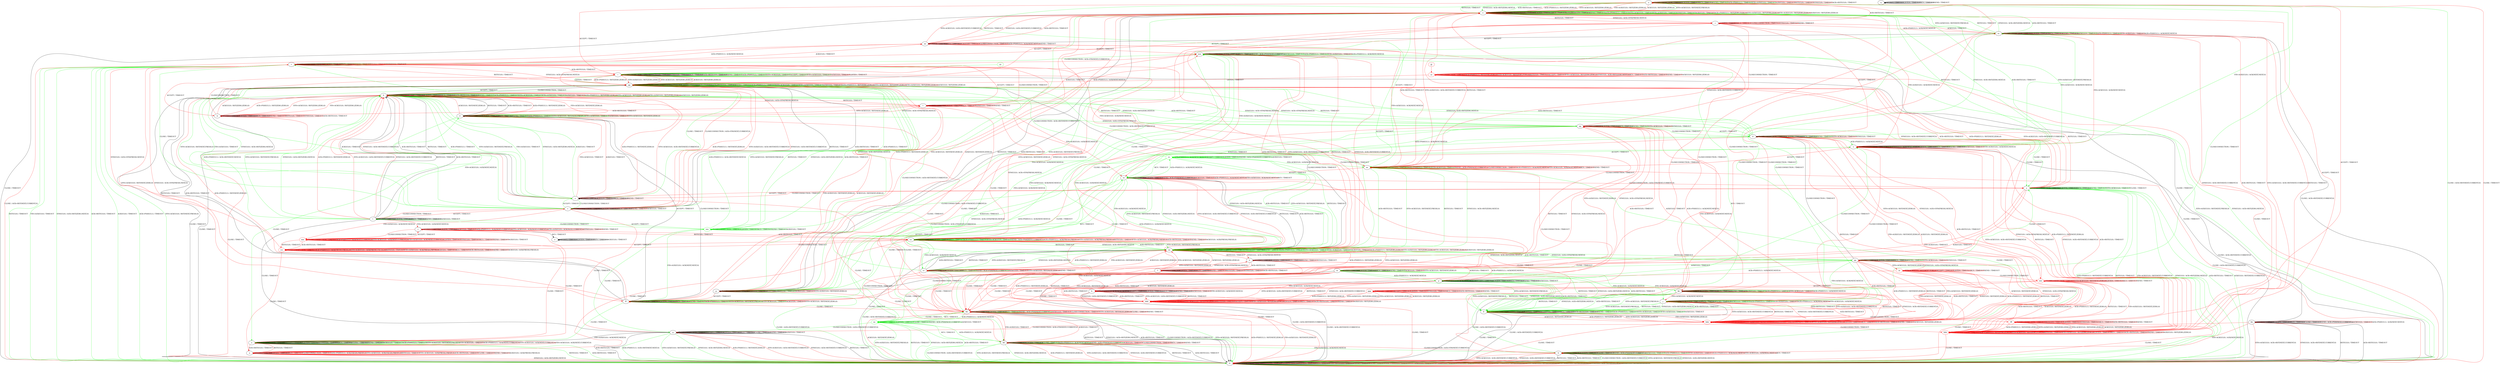 digraph "" {
	graph ["Incoming time"=0.17786765098571777,
		"Outgoing time"=0.2987642288208008,
		Output="{'States': 62, 'Transitions': 997, 'Filename': '../results/tcp_preset_50/TCP_FreeBSD_Server-TCP_Windows8_Server-3.dot'}",
		Reference="{'States': 56, 'Transitions': 716, 'Filename': '../subjects/tcp/TCP_FreeBSD_Server.dot'}",
		Solver=yices,
		Updated="{'States': 39, 'Transitions': 495, 'Filename': '../subjects/tcp/TCP_Windows8_Server.dot'}",
		"f-measure"=0.4125200642054575,
		precision=0.4849056603773585,
		recall=0.35893854748603354
	];
	a -> a	[key=0,
		label="CLOSECONNECTION / TIMEOUT"];
	a -> a	[key=1,
		label="LISTEN / TIMEOUT"];
	a -> a	[key=2,
		label="RCV / TIMEOUT"];
	a -> a	[key=3,
		label="SEND / TIMEOUT"];
	a -> a	[key=4,
		color=green,
		label="ACK+PSH(V,V,1) / TIMEOUT"];
	a -> a	[key=5,
		color=green,
		label="FIN+ACK(V,V,0) / TIMEOUT"];
	a -> a	[key=6,
		color=green,
		label="ACK(V,V,0) / TIMEOUT"];
	a -> a	[key=7,
		color=red,
		label="RST(V,V,0) / TIMEOUT"];
	a -> a	[key=8,
		color=red,
		label="SYN(V,V,0) / TIMEOUT"];
	a -> a	[key=9,
		color=red,
		label="ACK+RST(V,V,0) / TIMEOUT"];
	a -> e	[key=0,
		color=green,
		label="SYN+ACK(V,V,0) / RST(NEXT,FRESH,0)"];
	a -> e	[key=1,
		color=green,
		label="RST(V,V,0) / TIMEOUT"];
	a -> e	[key=2,
		color=green,
		label="SYN(V,V,0) / ACK+RST(ZERO,NEXT,0)"];
	a -> e	[key=3,
		color=green,
		label="ACK+RST(V,V,0) / TIMEOUT"];
	a -> e	[key=4,
		color=red,
		label="ACK+PSH(V,V,1) / RST(ZERO,ZERO,0)"];
	a -> e	[key=5,
		color=red,
		label="SYN+ACK(V,V,0) / RST(ZERO,ZERO,0)"];
	a -> e	[key=6,
		color=red,
		label="FIN+ACK(V,V,0) / RST(ZERO,ZERO,0)"];
	a -> e	[key=7,
		color=red,
		label="ACK(V,V,0) / RST(ZERO,ZERO,0)"];
	a -> i	[key=0,
		color=red,
		label="ACCEPT / TIMEOUT"];
	a -> ee	[key=0,
		color=green,
		label="ACCEPT / TIMEOUT"];
	a -> tt	[key=0,
		color=green,
		label="CLOSE / ACK+RST(NEXT,CURRENT,0)"];
	a -> tt	[key=1,
		color=red,
		label="CLOSE / TIMEOUT"];
	b -> b	[key=0,
		label="ACCEPT / TIMEOUT"];
	b -> b	[key=1,
		label="LISTEN / TIMEOUT"];
	b -> b	[key=2,
		label="CLOSE / TIMEOUT"];
	b -> b	[key=3,
		label="SEND / ACK+PSH(NEXT,CURRENT,1)"];
	b -> b	[key=4,
		label="ACK(V,V,0) / TIMEOUT"];
	b -> b	[key=5,
		color=green,
		label="ACK+PSH(V,V,1) / TIMEOUT"];
	b -> b	[key=6,
		color=green,
		label="FIN+ACK(V,V,0) / TIMEOUT"];
	b -> b	[key=7,
		color=red,
		label="ACK+PSH(V,V,1) / ACK(NEXT,NEXT,0)"];
	b -> b	[key=8,
		color=red,
		label="FIN+ACK(V,V,0) / ACK(NEXT,NEXT,0)"];
	b -> b	[key=9,
		color=red,
		label="RCV / TIMEOUT"];
	b -> dd	[key=0,
		color=red,
		label="CLOSECONNECTION / ACK+FIN(NEXT,CURRENT,0)"];
	b -> mm	[key=0,
		color=green,
		label="RCV / TIMEOUT"];
	b -> tt	[key=0,
		label="RST(V,V,0) / TIMEOUT"];
	b -> tt	[key=1,
		label="ACK+RST(V,V,0) / TIMEOUT"];
	b -> tt	[key=2,
		color=green,
		label="CLOSECONNECTION / ACK+RST(NEXT,CURRENT,0)"];
	b -> tt	[key=3,
		color=green,
		label="SYN+ACK(V,V,0) / RST(NEXT,FRESH,0)"];
	b -> tt	[key=4,
		color=green,
		label="SYN(V,V,0) / ACK+RST(ZERO,NEXT,0)"];
	b -> tt	[key=5,
		color=red,
		label="SYN+ACK(V,V,0) / ACK+RST(NEXT,CURRENT,0)"];
	b -> tt	[key=6,
		color=red,
		label="SYN(V,V,0) / ACK+RST(NEXT,CURRENT,0)"];
	c -> a	[key=0,
		color=red,
		label="ACK+RST(V,V,0) / TIMEOUT"];
	c -> c	[key=0,
		label="LISTEN / TIMEOUT"];
	c -> c	[key=1,
		label="RCV / TIMEOUT"];
	c -> c	[key=2,
		color=red,
		label="CLOSECONNECTION / TIMEOUT"];
	c -> c	[key=3,
		color=red,
		label="SYN(V,V,0) / TIMEOUT"];
	c -> c	[key=4,
		color=red,
		label="SEND / TIMEOUT"];
	c -> e	[key=0,
		color=red,
		label="RST(V,V,0) / TIMEOUT"];
	c -> v	[key=0,
		color=red,
		label="ACCEPT / TIMEOUT"];
	c -> x	[key=0,
		color=red,
		label="FIN+ACK(V,V,0) / ACK(NEXT,NEXT,0)"];
	c -> bb	[key=0,
		color=red,
		label="CLOSE / TIMEOUT"];
	c -> jj	[key=0,
		color=red,
		label="SYN+ACK(V,V,0) / RST(NEXT,ZERO,0)"];
	c -> ss	[key=0,
		color=red,
		label="ACK+PSH(V,V,1) / ACK(NEXT,NEXT,0)"];
	c -> ss	[key=1,
		color=red,
		label="ACK(V,V,0) / TIMEOUT"];
	d -> c	[key=0,
		color=red,
		label="ACCEPT / TIMEOUT"];
	d -> d	[key=0,
		label="CLOSECONNECTION / TIMEOUT"];
	d -> d	[key=1,
		label="LISTEN / TIMEOUT"];
	d -> d	[key=2,
		label="RCV / TIMEOUT"];
	d -> d	[key=3,
		label="SEND / TIMEOUT"];
	d -> d	[key=4,
		color=green,
		label="SYN+ACK(V,V,0) / TIMEOUT"];
	d -> d	[key=5,
		color=red,
		label="SYN(V,V,0) / TIMEOUT"];
	d -> x	[key=0,
		color=green,
		label="ACK+PSH(V,V,1) / ACK(NEXT,NEXT,0)"];
	d -> y	[key=0,
		color=green,
		label="CLOSE / TIMEOUT"];
	d -> bb	[key=0,
		color=red,
		label="CLOSE / TIMEOUT"];
	d -> gg	[key=0,
		color=green,
		label="RST(V,V,0) / TIMEOUT"];
	d -> gg	[key=1,
		color=green,
		label="SYN(V,V,0) / ACK+RST(ZERO,NEXT,0)"];
	d -> gg	[key=2,
		color=green,
		label="ACK+RST(V,V,0) / TIMEOUT"];
	d -> jj	[key=0,
		color=green,
		label="ACK(V,V,0) / TIMEOUT"];
	d -> qq	[key=0,
		color=green,
		label="ACCEPT / TIMEOUT"];
	d -> ss	[key=0,
		color=green,
		label="FIN+ACK(V,V,0) / ACK(NEXT,NEXT,0)"];
	bbb	[color=red];
	d -> bbb	[key=0,
		color=red,
		label="ACK+PSH(V,V,1) / RST(NEXT,ZERO,0)"];
	d -> bbb	[key=1,
		color=red,
		label="RST(V,V,0) / TIMEOUT"];
	d -> bbb	[key=2,
		color=red,
		label="FIN+ACK(V,V,0) / RST(NEXT,ZERO,0)"];
	d -> bbb	[key=3,
		color=red,
		label="ACK(V,V,0) / RST(NEXT,ZERO,0)"];
	eee	[color=red];
	d -> eee	[key=0,
		color=red,
		label="SYN+ACK(V,V,0) / RST(NEXT,ZERO,0)"];
	fff	[color=red];
	d -> fff	[key=0,
		color=red,
		label="ACK+RST(V,V,0) / TIMEOUT"];
	e -> c	[key=0,
		color=red,
		label="SYN(V,V,0) / ACK+SYN(FRESH,NEXT,0)"];
	e -> e	[key=0,
		label="CLOSECONNECTION / TIMEOUT"];
	e -> e	[key=1,
		label="RST(V,V,0) / TIMEOUT"];
	e -> e	[key=2,
		label="LISTEN / TIMEOUT"];
	e -> e	[key=3,
		label="RCV / TIMEOUT"];
	e -> e	[key=4,
		label="ACK+RST(V,V,0) / TIMEOUT"];
	e -> e	[key=5,
		label="SEND / TIMEOUT"];
	e -> e	[key=6,
		color=green,
		label="ACK+PSH(V,V,1) / TIMEOUT"];
	e -> e	[key=7,
		color=green,
		label="SYN+ACK(V,V,0) / TIMEOUT"];
	e -> e	[key=8,
		color=green,
		label="FIN+ACK(V,V,0) / TIMEOUT"];
	e -> e	[key=9,
		color=green,
		label="SYN(V,V,0) / TIMEOUT"];
	e -> e	[key=10,
		color=green,
		label="ACK(V,V,0) / TIMEOUT"];
	e -> e	[key=11,
		color=red,
		label="ACK+PSH(V,V,1) / RST(ZERO,ZERO,0)"];
	e -> e	[key=12,
		color=red,
		label="SYN+ACK(V,V,0) / RST(ZERO,ZERO,0)"];
	e -> e	[key=13,
		color=red,
		label="FIN+ACK(V,V,0) / RST(ZERO,ZERO,0)"];
	e -> e	[key=14,
		color=red,
		label="ACK(V,V,0) / RST(ZERO,ZERO,0)"];
	e -> gg	[key=0,
		color=red,
		label="ACCEPT / TIMEOUT"];
	e -> nn	[key=0,
		color=green,
		label="ACCEPT / TIMEOUT"];
	e -> tt	[key=0,
		label="CLOSE / TIMEOUT"];
	f -> f	[key=0,
		label="ACCEPT / TIMEOUT"];
	f -> f	[key=1,
		label="LISTEN / TIMEOUT"];
	f -> f	[key=2,
		label="RCV / TIMEOUT"];
	f -> f	[key=3,
		label="SEND / TIMEOUT"];
	f -> f	[key=4,
		color=red,
		label="RST(V,V,0) / TIMEOUT"];
	f -> f	[key=5,
		color=red,
		label="SYN(V,V,0) / TIMEOUT"];
	f -> f	[key=6,
		color=red,
		label="ACK+RST(V,V,0) / TIMEOUT"];
	f -> i	[key=0,
		color=red,
		label="CLOSECONNECTION / TIMEOUT"];
	f -> nn	[key=0,
		color=red,
		label="ACK+PSH(V,V,1) / RST(ZERO,ZERO,0)"];
	f -> nn	[key=1,
		color=red,
		label="SYN+ACK(V,V,0) / RST(ZERO,ZERO,0)"];
	f -> nn	[key=2,
		color=red,
		label="FIN+ACK(V,V,0) / RST(ZERO,ZERO,0)"];
	f -> nn	[key=3,
		color=red,
		label="ACK(V,V,0) / RST(ZERO,ZERO,0)"];
	f -> tt	[key=0,
		color=red,
		label="CLOSE / TIMEOUT"];
	g -> g	[key=0,
		label="CLOSECONNECTION / TIMEOUT"];
	g -> g	[key=1,
		label="ACCEPT / TIMEOUT"];
	g -> g	[key=2,
		label="LISTEN / TIMEOUT"];
	g -> g	[key=3,
		label="RCV / TIMEOUT"];
	g -> g	[key=4,
		label="CLOSE / TIMEOUT"];
	g -> g	[key=5,
		label="SEND / TIMEOUT"];
	g -> g	[key=6,
		label="ACK(V,V,0) / TIMEOUT"];
	g -> u	[key=0,
		label="FIN+ACK(V,V,0) / ACK(NEXT,NEXT,0)"];
	g -> tt	[key=0,
		label="RST(V,V,0) / TIMEOUT"];
	g -> tt	[key=1,
		label="ACK+RST(V,V,0) / TIMEOUT"];
	g -> tt	[key=2,
		color=green,
		label="ACK+PSH(V,V,1) / ACK+RST(NEXT,NEXT,0)"];
	g -> tt	[key=3,
		color=green,
		label="SYN+ACK(V,V,0) / RST(NEXT,FRESH,0)"];
	g -> tt	[key=4,
		color=green,
		label="SYN(V,V,0) / ACK+RST(ZERO,NEXT,0)"];
	g -> tt	[key=5,
		color=red,
		label="ACK+PSH(V,V,1) / RST(NEXT,ZERO,0)"];
	g -> tt	[key=6,
		color=red,
		label="SYN+ACK(V,V,0) / ACK+RST(NEXT,CURRENT,0)"];
	g -> tt	[key=7,
		color=red,
		label="SYN(V,V,0) / ACK+RST(NEXT,CURRENT,0)"];
	h -> h	[key=0,
		label="RST(V,V,0) / TIMEOUT"];
	h -> h	[key=1,
		label="ACCEPT / TIMEOUT"];
	h -> h	[key=2,
		label="LISTEN / TIMEOUT"];
	h -> h	[key=3,
		label="RCV / TIMEOUT"];
	h -> h	[key=4,
		label="ACK+RST(V,V,0) / TIMEOUT"];
	h -> h	[key=5,
		label="SEND / TIMEOUT"];
	h -> h	[key=6,
		color=green,
		label="ACK+PSH(V,V,1) / TIMEOUT"];
	h -> h	[key=7,
		color=green,
		label="SYN+ACK(V,V,0) / TIMEOUT"];
	h -> h	[key=8,
		color=green,
		label="FIN+ACK(V,V,0) / TIMEOUT"];
	h -> h	[key=9,
		color=green,
		label="ACK(V,V,0) / TIMEOUT"];
	h -> h	[key=10,
		color=red,
		label="ACK+PSH(V,V,1) / RST(ZERO,ZERO,0)"];
	h -> h	[key=11,
		color=red,
		label="SYN+ACK(V,V,0) / RST(ZERO,ZERO,0)"];
	h -> h	[key=12,
		color=red,
		label="FIN+ACK(V,V,0) / RST(ZERO,ZERO,0)"];
	h -> h	[key=13,
		color=red,
		label="ACK(V,V,0) / RST(ZERO,ZERO,0)"];
	h -> l	[key=0,
		color=red,
		label="SYN(V,V,0) / ACK+SYN(FRESH,NEXT,0)"];
	h -> gg	[key=0,
		label="CLOSECONNECTION / TIMEOUT"];
	h -> qq	[key=0,
		color=green,
		label="SYN(V,V,0) / ACK+SYN(FRESH,NEXT,0)"];
	h -> tt	[key=0,
		label="CLOSE / TIMEOUT"];
	i -> i	[key=0,
		label="CLOSECONNECTION / TIMEOUT"];
	i -> i	[key=1,
		label="RST(V,V,0) / TIMEOUT"];
	i -> i	[key=2,
		label="SYN(V,V,0) / TIMEOUT"];
	i -> i	[key=3,
		label="RCV / TIMEOUT"];
	i -> i	[key=4,
		label="ACK+RST(V,V,0) / TIMEOUT"];
	i -> i	[key=5,
		label="SEND / TIMEOUT"];
	i -> i	[key=6,
		color=green,
		label="ACK+PSH(V,V,1) / TIMEOUT"];
	i -> i	[key=7,
		color=green,
		label="SYN+ACK(V,V,0) / TIMEOUT"];
	i -> i	[key=8,
		color=green,
		label="ACCEPT / TIMEOUT"];
	i -> i	[key=9,
		color=green,
		label="FIN+ACK(V,V,0) / TIMEOUT"];
	i -> i	[key=10,
		color=green,
		label="ACK(V,V,0) / TIMEOUT"];
	i -> i	[key=11,
		color=red,
		label="LISTEN / TIMEOUT"];
	i -> w	[key=0,
		color=red,
		label="ACCEPT / TIMEOUT"];
	i -> gg	[key=0,
		color=green,
		label="LISTEN / TIMEOUT"];
	i -> gg	[key=1,
		color=red,
		label="ACK+PSH(V,V,1) / RST(ZERO,ZERO,0)"];
	i -> gg	[key=2,
		color=red,
		label="SYN+ACK(V,V,0) / RST(ZERO,ZERO,0)"];
	i -> gg	[key=3,
		color=red,
		label="FIN+ACK(V,V,0) / RST(ZERO,ZERO,0)"];
	i -> gg	[key=4,
		color=red,
		label="ACK(V,V,0) / RST(ZERO,ZERO,0)"];
	i -> tt	[key=0,
		label="CLOSE / TIMEOUT"];
	j -> j	[key=0,
		label="ACCEPT / TIMEOUT"];
	j -> j	[key=1,
		label="LISTEN / TIMEOUT"];
	j -> j	[key=2,
		label="RCV / TIMEOUT"];
	j -> j	[key=3,
		label="SEND / TIMEOUT"];
	j -> j	[key=4,
		label="ACK(V,V,0) / TIMEOUT"];
	j -> j	[key=5,
		color=green,
		label="ACK+PSH(V,V,1) / TIMEOUT"];
	j -> j	[key=6,
		color=green,
		label="FIN+ACK(V,V,0) / TIMEOUT"];
	j -> j	[key=7,
		color=red,
		label="ACK+PSH(V,V,1) / ACK(NEXT,NEXT,0)"];
	j -> j	[key=8,
		color=red,
		label="FIN+ACK(V,V,0) / ACK(NEXT,NEXT,0)"];
	j -> x	[key=0,
		color=red,
		label="CLOSECONNECTION / TIMEOUT"];
	j -> ll	[key=0,
		color=green,
		label="SYN+ACK(V,V,0) / RST(NEXT,FRESH,0)"];
	j -> ll	[key=1,
		color=green,
		label="RST(V,V,0) / TIMEOUT"];
	j -> ll	[key=2,
		color=green,
		label="SYN(V,V,0) / ACK+RST(ZERO,NEXT,0)"];
	j -> ll	[key=3,
		color=green,
		label="ACK+RST(V,V,0) / TIMEOUT"];
	j -> ss	[key=0,
		color=green,
		label="CLOSECONNECTION / TIMEOUT"];
	j -> tt	[key=0,
		label="CLOSE / ACK+RST(NEXT,CURRENT,0)"];
	hhh	[color=red];
	j -> hhh	[key=0,
		color=red,
		label="SYN+ACK(V,V,0) / ACK+RST(NEXT,CURRENT,0)"];
	j -> hhh	[key=1,
		color=red,
		label="RST(V,V,0) / TIMEOUT"];
	j -> hhh	[key=2,
		color=red,
		label="SYN(V,V,0) / ACK+RST(NEXT,CURRENT,0)"];
	j -> hhh	[key=3,
		color=red,
		label="ACK+RST(V,V,0) / TIMEOUT"];
	k -> k	[key=0,
		label="ACK+PSH(V,V,1) / ACK(NEXT,NEXT,0)"];
	k -> k	[key=1,
		label="ACCEPT / TIMEOUT"];
	k -> k	[key=2,
		label="LISTEN / TIMEOUT"];
	k -> k	[key=3,
		label="RCV / TIMEOUT"];
	k -> k	[key=4,
		label="SEND / TIMEOUT"];
	k -> k	[key=5,
		label="ACK(V,V,0) / TIMEOUT"];
	k -> k	[key=6,
		color=red,
		label="FIN+ACK(V,V,0) / ACK(NEXT,NEXT,0)"];
	k -> ee	[key=0,
		color=red,
		label="CLOSECONNECTION / TIMEOUT"];
	k -> tt	[key=0,
		label="CLOSE / ACK+RST(NEXT,CURRENT,0)"];
	ddd	[color=red];
	k -> ddd	[key=0,
		color=red,
		label="SYN+ACK(V,V,0) / ACK+RST(NEXT,CURRENT,0)"];
	k -> ddd	[key=1,
		color=red,
		label="RST(V,V,0) / TIMEOUT"];
	k -> ddd	[key=2,
		color=red,
		label="SYN(V,V,0) / ACK+RST(NEXT,CURRENT,0)"];
	k -> ddd	[key=3,
		color=red,
		label="ACK+RST(V,V,0) / TIMEOUT"];
	l -> h	[key=0,
		color=red,
		label="RST(V,V,0) / TIMEOUT"];
	l -> l	[key=0,
		label="ACCEPT / TIMEOUT"];
	l -> l	[key=1,
		label="LISTEN / TIMEOUT"];
	l -> l	[key=2,
		label="RCV / TIMEOUT"];
	l -> l	[key=3,
		color=red,
		label="SYN(V,V,0) / TIMEOUT"];
	l -> l	[key=4,
		color=red,
		label="SEND / TIMEOUT"];
	l -> v	[key=0,
		color=red,
		label="CLOSECONNECTION / TIMEOUT"];
	l -> w	[key=0,
		color=red,
		label="ACK+RST(V,V,0) / TIMEOUT"];
	l -> bb	[key=0,
		color=red,
		label="CLOSE / TIMEOUT"];
	l -> mm	[key=0,
		color=red,
		label="ACK+PSH(V,V,1) / ACK(NEXT,NEXT,0)"];
	l -> mm	[key=1,
		color=red,
		label="ACK(V,V,0) / TIMEOUT"];
	l -> oo	[key=0,
		color=red,
		label="FIN+ACK(V,V,0) / ACK(NEXT,NEXT,0)"];
	l -> rr	[key=0,
		color=red,
		label="SYN+ACK(V,V,0) / RST(NEXT,ZERO,0)"];
	m -> j	[key=0,
		color=green,
		label="FIN+ACK(V,V,0) / ACK(NEXT,NEXT,0)"];
	m -> m	[key=0,
		label="ACCEPT / TIMEOUT"];
	m -> m	[key=1,
		label="LISTEN / TIMEOUT"];
	m -> m	[key=2,
		label="RCV / TIMEOUT"];
	m -> m	[key=3,
		label="SEND / TIMEOUT"];
	m -> m	[key=4,
		color=green,
		label="ACK(V,V,0) / TIMEOUT"];
	m -> m	[key=5,
		color=red,
		label="SYN+ACK(V,V,0) / RST(NEXT,ZERO,0)"];
	m -> p	[key=0,
		color=green,
		label="ACK+PSH(V,V,1) / ACK(NEXT,NEXT,0)"];
	m -> bb	[key=0,
		color=red,
		label="CLOSE / TIMEOUT"];
	m -> jj	[key=0,
		label="CLOSECONNECTION / TIMEOUT"];
	m -> ll	[key=0,
		color=green,
		label="SYN+ACK(V,V,0) / RST(NEXT,FRESH,0)"];
	m -> ll	[key=1,
		color=green,
		label="RST(V,V,0) / TIMEOUT"];
	m -> ll	[key=2,
		color=green,
		label="SYN(V,V,0) / ACK+RST(ZERO,NEXT,0)"];
	m -> ll	[key=3,
		color=green,
		label="ACK+RST(V,V,0) / TIMEOUT"];
	m -> qq	[key=0,
		color=red,
		label="SYN(V,V,0) / ACK+SYN(FRESH,NEXT,0)"];
	m -> tt	[key=0,
		color=green,
		label="CLOSE / ACK+RST(NEXT,CURRENT,0)"];
	m -> ddd	[key=0,
		color=red,
		label="ACK+PSH(V,V,1) / RST(NEXT,ZERO,0)"];
	m -> ddd	[key=1,
		color=red,
		label="RST(V,V,0) / TIMEOUT"];
	m -> ddd	[key=2,
		color=red,
		label="FIN+ACK(V,V,0) / RST(NEXT,ZERO,0)"];
	m -> ddd	[key=3,
		color=red,
		label="ACK+RST(V,V,0) / TIMEOUT"];
	m -> ddd	[key=4,
		color=red,
		label="ACK(V,V,0) / RST(NEXT,ZERO,0)"];
	n -> n	[key=0,
		label="ACCEPT / TIMEOUT"];
	n -> n	[key=1,
		label="LISTEN / TIMEOUT"];
	n -> n	[key=2,
		label="RCV / TIMEOUT"];
	n -> n	[key=3,
		color=red,
		label="CLOSECONNECTION / TIMEOUT"];
	n -> n	[key=4,
		color=red,
		label="ACK+PSH(V,V,1) / ACK(FRESH,FRESH,0)"];
	n -> n	[key=5,
		color=red,
		label="SYN+ACK(V,V,0) / ACK(FRESH,FRESH,0)"];
	n -> n	[key=6,
		color=red,
		label="RST(V,V,0) / TIMEOUT"];
	n -> n	[key=7,
		color=red,
		label="FIN+ACK(V,V,0) / ACK(FRESH,FRESH,0)"];
	n -> n	[key=8,
		color=red,
		label="ACK+RST(V,V,0) / TIMEOUT"];
	n -> n	[key=9,
		color=red,
		label="CLOSE / TIMEOUT"];
	n -> n	[key=10,
		color=red,
		label="SEND / TIMEOUT"];
	n -> n	[key=11,
		color=red,
		label="ACK(V,V,0) / ACK(FRESH,FRESH,0)"];
	n -> tt	[key=0,
		color=red,
		label="SYN(V,V,0) / ACK+RST(ZERO,NEXT,0)"];
	o -> o	[key=0,
		label="ACCEPT / TIMEOUT"];
	o -> o	[key=1,
		label="LISTEN / TIMEOUT"];
	o -> o	[key=2,
		label="RCV / TIMEOUT"];
	o -> o	[key=3,
		label="ACK(V,V,0) / TIMEOUT"];
	p -> k	[key=0,
		color=red,
		label="FIN+ACK(V,V,0) / ACK(NEXT,NEXT,0)"];
	p -> p	[key=0,
		label="ACK+PSH(V,V,1) / ACK(NEXT,NEXT,0)"];
	p -> p	[key=1,
		label="ACCEPT / TIMEOUT"];
	p -> p	[key=2,
		label="LISTEN / TIMEOUT"];
	p -> p	[key=3,
		label="RCV / TIMEOUT"];
	p -> p	[key=4,
		label="SEND / TIMEOUT"];
	p -> p	[key=5,
		label="ACK(V,V,0) / TIMEOUT"];
	p -> x	[key=0,
		color=green,
		label="CLOSECONNECTION / TIMEOUT"];
	p -> aa	[key=0,
		color=red,
		label="CLOSECONNECTION / TIMEOUT"];
	p -> kk	[key=0,
		color=green,
		label="FIN+ACK(V,V,0) / ACK(NEXT,NEXT,0)"];
	p -> ll	[key=0,
		color=green,
		label="SYN+ACK(V,V,0) / RST(NEXT,FRESH,0)"];
	p -> ll	[key=1,
		color=green,
		label="RST(V,V,0) / TIMEOUT"];
	p -> ll	[key=2,
		color=green,
		label="SYN(V,V,0) / ACK+RST(ZERO,NEXT,0)"];
	p -> ll	[key=3,
		color=green,
		label="ACK+RST(V,V,0) / TIMEOUT"];
	p -> tt	[key=0,
		label="CLOSE / ACK+RST(NEXT,CURRENT,0)"];
	p -> ddd	[key=0,
		color=red,
		label="SYN+ACK(V,V,0) / ACK+RST(NEXT,CURRENT,0)"];
	p -> ddd	[key=1,
		color=red,
		label="RST(V,V,0) / TIMEOUT"];
	p -> ddd	[key=2,
		color=red,
		label="SYN(V,V,0) / ACK+RST(NEXT,CURRENT,0)"];
	p -> ddd	[key=3,
		color=red,
		label="ACK+RST(V,V,0) / TIMEOUT"];
	q -> q	[key=0,
		label="ACCEPT / TIMEOUT"];
	q -> q	[key=1,
		label="LISTEN / TIMEOUT"];
	q -> q	[key=2,
		label="RCV / TIMEOUT"];
	q -> q	[key=3,
		label="SEND / TIMEOUT"];
	r -> o	[key=0,
		label="RCV / TIMEOUT"];
	r -> r	[key=0,
		label="ACCEPT / TIMEOUT"];
	r -> r	[key=1,
		label="LISTEN / TIMEOUT"];
	r -> r	[key=2,
		label="ACK(V,V,0) / TIMEOUT"];
	r -> r	[key=3,
		color=red,
		label="ACK+PSH(V,V,1) / ACK(NEXT,CURRENT,0)"];
	r -> r	[key=4,
		color=red,
		label="SYN+ACK(V,V,0) / ACK(NEXT,CURRENT,0)"];
	r -> r	[key=5,
		color=red,
		label="FIN+ACK(V,V,0) / ACK(NEXT,CURRENT,0)"];
	r -> r	[key=6,
		color=red,
		label="SYN(V,V,0) / TIMEOUT"];
	r -> r	[key=7,
		color=red,
		label="SEND / TIMEOUT"];
	r -> u	[key=0,
		color=red,
		label="CLOSE / TIMEOUT"];
	r -> uu	[key=0,
		color=red,
		label="RST(V,V,0) / TIMEOUT"];
	r -> uu	[key=1,
		color=red,
		label="ACK+RST(V,V,0) / TIMEOUT"];
	aaa	[color=red];
	r -> aaa	[key=0,
		color=red,
		label="CLOSECONNECTION / TIMEOUT"];
	s -> g	[key=0,
		color=red,
		label="CLOSE / TIMEOUT"];
	s -> s	[key=0,
		label="CLOSECONNECTION / TIMEOUT"];
	s -> s	[key=1,
		label="LISTEN / TIMEOUT"];
	s -> s	[key=2,
		label="RCV / TIMEOUT"];
	s -> s	[key=3,
		label="SEND / TIMEOUT"];
	s -> s	[key=4,
		color=red,
		label="ACK(V,V,0) / TIMEOUT"];
	s -> t	[key=0,
		color=red,
		label="ACCEPT / TIMEOUT"];
	s -> v	[key=0,
		color=green,
		label="CLOSE / TIMEOUT"];
	s -> z	[key=0,
		color=green,
		label="ACCEPT / TIMEOUT"];
	s -> gg	[key=0,
		label="RST(V,V,0) / TIMEOUT"];
	s -> gg	[key=1,
		label="ACK+RST(V,V,0) / TIMEOUT"];
	s -> gg	[key=2,
		color=green,
		label="ACK+PSH(V,V,1) / TIMEOUT"];
	s -> gg	[key=3,
		color=green,
		label="SYN+ACK(V,V,0) / RST(NEXT,FRESH,0)"];
	s -> gg	[key=4,
		color=green,
		label="FIN+ACK(V,V,0) / TIMEOUT"];
	s -> gg	[key=5,
		color=green,
		label="SYN(V,V,0) / ACK+RST(ZERO,NEXT,0)"];
	s -> gg	[key=6,
		color=green,
		label="ACK(V,V,0) / TIMEOUT"];
	s -> gg	[key=7,
		color=red,
		label="ACK+PSH(V,V,1) / RST(NEXT,ZERO,0)"];
	s -> gg	[key=8,
		color=red,
		label="SYN+ACK(V,V,0) / ACK+RST(NEXT,CURRENT,0)"];
	s -> gg	[key=9,
		color=red,
		label="SYN(V,V,0) / ACK+RST(NEXT,CURRENT,0)"];
	s -> aaa	[key=0,
		color=red,
		label="FIN+ACK(V,V,0) / ACK(NEXT,NEXT,0)"];
	t -> g	[key=0,
		label="CLOSE / TIMEOUT"];
	t -> h	[key=0,
		label="RST(V,V,0) / TIMEOUT"];
	t -> h	[key=1,
		label="ACK+RST(V,V,0) / TIMEOUT"];
	t -> h	[key=2,
		color=green,
		label="ACK+PSH(V,V,1) / ACK+RST(NEXT,NEXT,0)"];
	t -> h	[key=3,
		color=green,
		label="SYN+ACK(V,V,0) / RST(NEXT,FRESH,0)"];
	t -> h	[key=4,
		color=green,
		label="SYN(V,V,0) / ACK+RST(ZERO,NEXT,0)"];
	t -> h	[key=5,
		color=red,
		label="ACK+PSH(V,V,1) / RST(NEXT,ZERO,0)"];
	t -> h	[key=6,
		color=red,
		label="SYN+ACK(V,V,0) / ACK+RST(NEXT,CURRENT,0)"];
	t -> h	[key=7,
		color=red,
		label="SYN(V,V,0) / ACK+RST(NEXT,CURRENT,0)"];
	t -> r	[key=0,
		color=red,
		label="FIN+ACK(V,V,0) / ACK(NEXT,NEXT,0)"];
	t -> s	[key=0,
		color=red,
		label="CLOSECONNECTION / TIMEOUT"];
	t -> t	[key=0,
		label="ACCEPT / TIMEOUT"];
	t -> t	[key=1,
		label="LISTEN / TIMEOUT"];
	t -> t	[key=2,
		label="RCV / TIMEOUT"];
	t -> t	[key=3,
		label="SEND / TIMEOUT"];
	t -> t	[key=4,
		label="ACK(V,V,0) / TIMEOUT"];
	t -> rr	[key=0,
		color=green,
		label="FIN+ACK(V,V,0) / ACK(NEXT,NEXT,0)"];
	ww	[color=green];
	t -> ww	[key=0,
		color=green,
		label="CLOSECONNECTION / TIMEOUT"];
	u -> n	[key=0,
		color=red,
		label="RST(V,V,0) / TIMEOUT"];
	u -> n	[key=1,
		color=red,
		label="ACK+RST(V,V,0) / TIMEOUT"];
	u -> u	[key=0,
		label="CLOSECONNECTION / TIMEOUT"];
	u -> u	[key=1,
		label="ACCEPT / TIMEOUT"];
	u -> u	[key=2,
		label="LISTEN / TIMEOUT"];
	u -> u	[key=3,
		label="SYN(V,V,0) / TIMEOUT"];
	u -> u	[key=4,
		label="RCV / TIMEOUT"];
	u -> u	[key=5,
		label="CLOSE / TIMEOUT"];
	u -> u	[key=6,
		label="SEND / TIMEOUT"];
	u -> u	[key=7,
		label="ACK(V,V,0) / TIMEOUT"];
	u -> u	[key=8,
		color=green,
		label="ACK+PSH(V,V,1) / TIMEOUT"];
	u -> u	[key=9,
		color=green,
		label="SYN+ACK(V,V,0) / RST(NEXT,FRESH,0)"];
	u -> u	[key=10,
		color=green,
		label="FIN+ACK(V,V,0) / TIMEOUT"];
	u -> u	[key=11,
		color=red,
		label="ACK+PSH(V,V,1) / ACK(NEXT,CURRENT,0)"];
	u -> u	[key=12,
		color=red,
		label="SYN+ACK(V,V,0) / ACK(NEXT,CURRENT,0)"];
	u -> u	[key=13,
		color=red,
		label="FIN+ACK(V,V,0) / ACK(NEXT,CURRENT,0)"];
	u -> tt	[key=0,
		color=green,
		label="RST(V,V,0) / TIMEOUT"];
	u -> tt	[key=1,
		color=green,
		label="ACK+RST(V,V,0) / TIMEOUT"];
	v -> i	[key=0,
		color=red,
		label="ACK+RST(V,V,0) / TIMEOUT"];
	v -> l	[key=0,
		color=red,
		label="ACCEPT / TIMEOUT"];
	v -> v	[key=0,
		label="CLOSECONNECTION / TIMEOUT"];
	v -> v	[key=1,
		label="LISTEN / TIMEOUT"];
	v -> v	[key=2,
		label="RCV / TIMEOUT"];
	v -> v	[key=3,
		label="SEND / TIMEOUT"];
	v -> v	[key=4,
		color=green,
		label="CLOSE / TIMEOUT"];
	v -> v	[key=5,
		color=red,
		label="SYN(V,V,0) / TIMEOUT"];
	v -> aa	[key=0,
		color=red,
		label="ACK+PSH(V,V,1) / ACK(NEXT,NEXT,0)"];
	v -> aa	[key=1,
		color=red,
		label="ACK(V,V,0) / TIMEOUT"];
	v -> bb	[key=0,
		color=red,
		label="CLOSE / TIMEOUT"];
	v -> ee	[key=0,
		color=red,
		label="FIN+ACK(V,V,0) / ACK(NEXT,NEXT,0)"];
	v -> ff	[key=0,
		color=red,
		label="SYN+ACK(V,V,0) / RST(NEXT,ZERO,0)"];
	v -> gg	[key=0,
		color=red,
		label="RST(V,V,0) / TIMEOUT"];
	v -> tt	[key=0,
		color=green,
		label="ACK+PSH(V,V,1) / TIMEOUT"];
	v -> tt	[key=1,
		color=green,
		label="SYN+ACK(V,V,0) / RST(NEXT,FRESH,0)"];
	v -> tt	[key=2,
		color=green,
		label="RST(V,V,0) / TIMEOUT"];
	v -> tt	[key=3,
		color=green,
		label="FIN+ACK(V,V,0) / TIMEOUT"];
	v -> tt	[key=4,
		color=green,
		label="SYN(V,V,0) / ACK+RST(ZERO,NEXT,0)"];
	v -> tt	[key=5,
		color=green,
		label="ACK+RST(V,V,0) / TIMEOUT"];
	v -> tt	[key=6,
		color=green,
		label="ACK(V,V,0) / TIMEOUT"];
	w -> h	[key=0,
		color=red,
		label="ACK+PSH(V,V,1) / RST(ZERO,ZERO,0)"];
	w -> h	[key=1,
		color=red,
		label="SYN+ACK(V,V,0) / RST(ZERO,ZERO,0)"];
	w -> h	[key=2,
		color=red,
		label="FIN+ACK(V,V,0) / RST(ZERO,ZERO,0)"];
	w -> h	[key=3,
		color=red,
		label="ACK(V,V,0) / RST(ZERO,ZERO,0)"];
	w -> i	[key=0,
		color=red,
		label="CLOSECONNECTION / TIMEOUT"];
	w -> w	[key=0,
		label="ACCEPT / TIMEOUT"];
	w -> w	[key=1,
		label="LISTEN / TIMEOUT"];
	w -> w	[key=2,
		label="RCV / TIMEOUT"];
	w -> w	[key=3,
		label="SEND / TIMEOUT"];
	w -> w	[key=4,
		color=red,
		label="RST(V,V,0) / TIMEOUT"];
	w -> w	[key=5,
		color=red,
		label="SYN(V,V,0) / TIMEOUT"];
	w -> w	[key=6,
		color=red,
		label="ACK+RST(V,V,0) / TIMEOUT"];
	w -> tt	[key=0,
		color=red,
		label="CLOSE / TIMEOUT"];
	x -> a	[key=0,
		color=green,
		label="FIN+ACK(V,V,0) / ACK(NEXT,NEXT,0)"];
	x -> e	[key=0,
		color=green,
		label="SYN+ACK(V,V,0) / RST(NEXT,FRESH,0)"];
	x -> e	[key=1,
		color=green,
		label="RST(V,V,0) / TIMEOUT"];
	x -> e	[key=2,
		color=green,
		label="SYN(V,V,0) / ACK+RST(ZERO,NEXT,0)"];
	x -> e	[key=3,
		color=green,
		label="ACK+RST(V,V,0) / TIMEOUT"];
	x -> x	[key=0,
		label="CLOSECONNECTION / TIMEOUT"];
	x -> x	[key=1,
		label="ACK+PSH(V,V,1) / ACK(NEXT,NEXT,0)"];
	x -> x	[key=2,
		label="LISTEN / TIMEOUT"];
	x -> x	[key=3,
		label="RCV / TIMEOUT"];
	x -> x	[key=4,
		label="SEND / TIMEOUT"];
	x -> x	[key=5,
		label="ACK(V,V,0) / TIMEOUT"];
	x -> x	[key=6,
		color=red,
		label="FIN+ACK(V,V,0) / ACK(NEXT,NEXT,0)"];
	x -> ee	[key=0,
		color=red,
		label="ACCEPT / TIMEOUT"];
	x -> tt	[key=0,
		label="CLOSE / ACK+RST(NEXT,CURRENT,0)"];
	vv	[color=green];
	x -> vv	[key=0,
		color=green,
		label="ACCEPT / TIMEOUT"];
	x -> bbb	[key=0,
		color=red,
		label="SYN+ACK(V,V,0) / ACK+RST(NEXT,CURRENT,0)"];
	x -> bbb	[key=1,
		color=red,
		label="RST(V,V,0) / TIMEOUT"];
	x -> bbb	[key=2,
		color=red,
		label="SYN(V,V,0) / ACK+RST(NEXT,CURRENT,0)"];
	x -> bbb	[key=3,
		color=red,
		label="ACK+RST(V,V,0) / TIMEOUT"];
	y -> y	[key=0,
		label="CLOSECONNECTION / TIMEOUT"];
	y -> y	[key=1,
		label="LISTEN / TIMEOUT"];
	y -> y	[key=2,
		label="RCV / TIMEOUT"];
	y -> y	[key=3,
		label="SEND / TIMEOUT"];
	y -> y	[key=4,
		color=green,
		label="SYN+ACK(V,V,0) / TIMEOUT"];
	y -> y	[key=5,
		color=green,
		label="CLOSE / TIMEOUT"];
	y -> z	[key=0,
		color=red,
		label="ACCEPT / TIMEOUT"];
	y -> dd	[key=0,
		color=red,
		label="CLOSE / TIMEOUT"];
	y -> ff	[key=0,
		color=red,
		label="FIN+ACK(V,V,0) / TIMEOUT"];
	y -> ff	[key=1,
		color=red,
		label="ACK(V,V,0) / TIMEOUT"];
	y -> gg	[key=0,
		color=red,
		label="ACK+PSH(V,V,1) / RST(NEXT,ZERO,0)"];
	y -> gg	[key=1,
		color=red,
		label="SYN+ACK(V,V,0) / ACK+RST(NEXT,CURRENT,0)"];
	y -> gg	[key=2,
		color=red,
		label="RST(V,V,0) / TIMEOUT"];
	y -> gg	[key=3,
		color=red,
		label="SYN(V,V,0) / ACK+RST(NEXT,CURRENT,0)"];
	y -> gg	[key=4,
		color=red,
		label="ACK+RST(V,V,0) / TIMEOUT"];
	y -> tt	[key=0,
		color=green,
		label="ACK+PSH(V,V,1) / RST(NEXT,CURRENT,0)"];
	y -> tt	[key=1,
		color=green,
		label="RST(V,V,0) / TIMEOUT"];
	y -> tt	[key=2,
		color=green,
		label="FIN+ACK(V,V,0) / RST(NEXT,CURRENT,0)"];
	y -> tt	[key=3,
		color=green,
		label="SYN(V,V,0) / ACK+RST(ZERO,NEXT,0)"];
	y -> tt	[key=4,
		color=green,
		label="ACK+RST(V,V,0) / TIMEOUT"];
	y -> tt	[key=5,
		color=green,
		label="ACK(V,V,0) / RST(NEXT,CURRENT,0)"];
	z -> h	[key=0,
		label="RST(V,V,0) / TIMEOUT"];
	z -> h	[key=1,
		label="ACK+RST(V,V,0) / TIMEOUT"];
	z -> h	[key=2,
		color=green,
		label="ACK+PSH(V,V,1) / TIMEOUT"];
	z -> h	[key=3,
		color=green,
		label="SYN+ACK(V,V,0) / RST(NEXT,FRESH,0)"];
	z -> h	[key=4,
		color=green,
		label="FIN+ACK(V,V,0) / TIMEOUT"];
	z -> h	[key=5,
		color=green,
		label="SYN(V,V,0) / ACK+RST(ZERO,NEXT,0)"];
	z -> h	[key=6,
		color=green,
		label="ACK(V,V,0) / TIMEOUT"];
	z -> h	[key=7,
		color=red,
		label="ACK+PSH(V,V,1) / RST(NEXT,ZERO,0)"];
	z -> h	[key=8,
		color=red,
		label="SYN+ACK(V,V,0) / ACK+RST(NEXT,CURRENT,0)"];
	z -> h	[key=9,
		color=red,
		label="SYN(V,V,0) / ACK+RST(NEXT,CURRENT,0)"];
	z -> s	[key=0,
		color=green,
		label="CLOSECONNECTION / TIMEOUT"];
	z -> v	[key=0,
		color=green,
		label="CLOSE / TIMEOUT"];
	z -> y	[key=0,
		color=red,
		label="CLOSECONNECTION / TIMEOUT"];
	z -> z	[key=0,
		label="ACCEPT / TIMEOUT"];
	z -> z	[key=1,
		label="LISTEN / TIMEOUT"];
	z -> z	[key=2,
		label="RCV / TIMEOUT"];
	z -> z	[key=3,
		label="SEND / TIMEOUT"];
	z -> dd	[key=0,
		color=red,
		label="CLOSE / TIMEOUT"];
	z -> rr	[key=0,
		color=red,
		label="FIN+ACK(V,V,0) / TIMEOUT"];
	z -> rr	[key=1,
		color=red,
		label="ACK(V,V,0) / TIMEOUT"];
	aa -> e	[key=0,
		color=red,
		label="SYN+ACK(V,V,0) / ACK+RST(NEXT,CURRENT,0)"];
	aa -> e	[key=1,
		color=red,
		label="RST(V,V,0) / TIMEOUT"];
	aa -> e	[key=2,
		color=red,
		label="SYN(V,V,0) / ACK+RST(NEXT,CURRENT,0)"];
	aa -> e	[key=3,
		color=red,
		label="ACK+RST(V,V,0) / TIMEOUT"];
	aa -> aa	[key=0,
		label="LISTEN / TIMEOUT"];
	aa -> aa	[key=1,
		label="RCV / TIMEOUT"];
	aa -> aa	[key=2,
		label="ACK(V,V,0) / TIMEOUT"];
	aa -> aa	[key=3,
		color=red,
		label="CLOSECONNECTION / TIMEOUT"];
	aa -> aa	[key=4,
		color=red,
		label="ACK+PSH(V,V,1) / ACK(NEXT,NEXT,0)"];
	aa -> aa	[key=5,
		color=red,
		label="SEND / TIMEOUT"];
	aa -> ee	[key=0,
		color=red,
		label="FIN+ACK(V,V,0) / ACK(NEXT,NEXT,0)"];
	aa -> mm	[key=0,
		color=red,
		label="ACCEPT / TIMEOUT"];
	aa -> tt	[key=0,
		color=red,
		label="CLOSE / ACK+RST(NEXT,CURRENT,0)"];
	bb -> bb	[key=0,
		label="ACCEPT / TIMEOUT"];
	bb -> bb	[key=1,
		label="LISTEN / TIMEOUT"];
	bb -> bb	[key=2,
		label="RCV / TIMEOUT"];
	bb -> bb	[key=3,
		color=green,
		label="SEND / ACK+PSH(NEXT,CURRENT,1)"];
	bb -> bb	[key=4,
		color=green,
		label="ACK(V,V,0) / TIMEOUT"];
	bb -> bb	[key=5,
		color=red,
		label="CLOSECONNECTION / TIMEOUT"];
	bb -> bb	[key=6,
		color=red,
		label="SYN+ACK(V,V,0) / RST(NEXT,ZERO,0)"];
	bb -> bb	[key=7,
		color=red,
		label="CLOSE / TIMEOUT"];
	bb -> bb	[key=8,
		color=red,
		label="SEND / TIMEOUT"];
	bb -> mm	[key=0,
		color=green,
		label="FIN+ACK(V,V,0) / ACK(NEXT,NEXT,0)"];
	bb -> tt	[key=0,
		label="RST(V,V,0) / TIMEOUT"];
	bb -> tt	[key=1,
		label="SYN(V,V,0) / ACK+RST(ZERO,NEXT,0)"];
	bb -> tt	[key=2,
		label="ACK+RST(V,V,0) / TIMEOUT"];
	bb -> tt	[key=3,
		color=green,
		label="CLOSECONNECTION / ACK+RST(NEXT,CURRENT,0)"];
	bb -> tt	[key=4,
		color=green,
		label="SYN+ACK(V,V,0) / RST(NEXT,FRESH,0)"];
	bb -> tt	[key=5,
		color=red,
		label="ACK+PSH(V,V,1) / RST(NEXT,ZERO,0)"];
	bb -> tt	[key=6,
		color=red,
		label="FIN+ACK(V,V,0) / RST(NEXT,ZERO,0)"];
	bb -> tt	[key=7,
		color=red,
		label="ACK(V,V,0) / RST(NEXT,ZERO,0)"];
	xx	[color=green];
	bb -> xx	[key=0,
		color=green,
		label="ACK+PSH(V,V,1) / ACK(NEXT,NEXT,0)"];
	bb -> xx	[key=1,
		color=green,
		label="CLOSE / TIMEOUT"];
	cc -> bb	[key=0,
		color=red,
		label="CLOSE / TIMEOUT"];
	cc -> cc	[key=0,
		label="ACCEPT / TIMEOUT"];
	cc -> cc	[key=1,
		label="LISTEN / TIMEOUT"];
	cc -> cc	[key=2,
		label="RCV / TIMEOUT"];
	cc -> cc	[key=3,
		color=green,
		label="SEND / ACK+PSH(NEXT,CURRENT,1)"];
	cc -> cc	[key=4,
		color=green,
		label="ACK(V,V,0) / TIMEOUT"];
	cc -> cc	[key=5,
		color=red,
		label="SYN+ACK(V,V,0) / RST(NEXT,ZERO,0)"];
	cc -> cc	[key=6,
		color=red,
		label="SEND / TIMEOUT"];
	cc -> ff	[key=0,
		color=red,
		label="CLOSECONNECTION / TIMEOUT"];
	cc -> gg	[key=0,
		color=green,
		label="CLOSECONNECTION / ACK+RST(NEXT,CURRENT,0)"];
	cc -> ii	[key=0,
		color=red,
		label="SYN(V,V,0) / ACK+SYN(FRESH,NEXT,0)"];
	cc -> nn	[key=0,
		label="RST(V,V,0) / TIMEOUT"];
	cc -> nn	[key=1,
		label="ACK+RST(V,V,0) / TIMEOUT"];
	cc -> nn	[key=2,
		color=green,
		label="SYN+ACK(V,V,0) / RST(NEXT,FRESH,0)"];
	cc -> nn	[key=3,
		color=green,
		label="SYN(V,V,0) / ACK+RST(ZERO,NEXT,0)"];
	cc -> nn	[key=4,
		color=red,
		label="ACK+PSH(V,V,1) / RST(NEXT,ZERO,0)"];
	cc -> nn	[key=5,
		color=red,
		label="FIN+ACK(V,V,0) / RST(NEXT,ZERO,0)"];
	cc -> nn	[key=6,
		color=red,
		label="ACK(V,V,0) / RST(NEXT,ZERO,0)"];
	cc -> oo	[key=0,
		color=green,
		label="ACK+PSH(V,V,1) / ACK(NEXT,NEXT,0)"];
	cc -> uu	[key=0,
		color=green,
		label="FIN+ACK(V,V,0) / ACK(NEXT,NEXT,0)"];
	cc -> xx	[key=0,
		color=green,
		label="CLOSE / TIMEOUT"];
	dd -> b	[key=0,
		color=green,
		label="FIN+ACK(V,V,0) / ACK(NEXT,NEXT,0)"];
	dd -> bb	[key=0,
		color=red,
		label="FIN+ACK(V,V,0) / TIMEOUT"];
	dd -> bb	[key=1,
		color=red,
		label="ACK(V,V,0) / TIMEOUT"];
	dd -> dd	[key=0,
		label="ACCEPT / TIMEOUT"];
	dd -> dd	[key=1,
		label="LISTEN / TIMEOUT"];
	dd -> dd	[key=2,
		label="CLOSE / TIMEOUT"];
	dd -> dd	[key=3,
		color=green,
		label="ACK+PSH(V,V,1) / ACK(NEXT,NEXT,0)"];
	dd -> dd	[key=4,
		color=green,
		label="SEND / ACK+PSH(NEXT,CURRENT,1)"];
	dd -> dd	[key=5,
		color=green,
		label="ACK(V,V,0) / TIMEOUT"];
	dd -> dd	[key=6,
		color=red,
		label="CLOSECONNECTION / TIMEOUT"];
	dd -> dd	[key=7,
		color=red,
		label="RCV / TIMEOUT"];
	dd -> dd	[key=8,
		color=red,
		label="SEND / TIMEOUT"];
	dd -> tt	[key=0,
		label="RST(V,V,0) / TIMEOUT"];
	dd -> tt	[key=1,
		label="ACK+RST(V,V,0) / TIMEOUT"];
	dd -> tt	[key=2,
		color=green,
		label="CLOSECONNECTION / ACK+RST(NEXT,CURRENT,0)"];
	dd -> tt	[key=3,
		color=green,
		label="SYN+ACK(V,V,0) / RST(NEXT,FRESH,0)"];
	dd -> tt	[key=4,
		color=green,
		label="SYN(V,V,0) / ACK+RST(ZERO,NEXT,0)"];
	dd -> tt	[key=5,
		color=red,
		label="ACK+PSH(V,V,1) / RST(NEXT,ZERO,0)"];
	dd -> tt	[key=6,
		color=red,
		label="SYN+ACK(V,V,0) / ACK+RST(NEXT,CURRENT,0)"];
	dd -> tt	[key=7,
		color=red,
		label="SYN(V,V,0) / ACK+RST(NEXT,CURRENT,0)"];
	dd -> xx	[key=0,
		color=green,
		label="RCV / TIMEOUT"];
	ee -> b	[key=0,
		color=green,
		label="CLOSE / TIMEOUT"];
	ee -> e	[key=0,
		color=red,
		label="SYN+ACK(V,V,0) / ACK+RST(NEXT,CURRENT,0)"];
	ee -> e	[key=1,
		color=red,
		label="RST(V,V,0) / TIMEOUT"];
	ee -> e	[key=2,
		color=red,
		label="SYN(V,V,0) / ACK+RST(NEXT,CURRENT,0)"];
	ee -> e	[key=3,
		color=red,
		label="ACK+RST(V,V,0) / TIMEOUT"];
	ee -> ee	[key=0,
		label="LISTEN / TIMEOUT"];
	ee -> ee	[key=1,
		label="ACK(V,V,0) / TIMEOUT"];
	ee -> ee	[key=2,
		color=green,
		label="ACK+PSH(V,V,1) / TIMEOUT"];
	ee -> ee	[key=3,
		color=green,
		label="FIN+ACK(V,V,0) / TIMEOUT"];
	ee -> ee	[key=4,
		color=green,
		label="SEND / ACK+PSH(NEXT,CURRENT,1)"];
	ee -> ee	[key=5,
		color=red,
		label="CLOSECONNECTION / TIMEOUT"];
	ee -> ee	[key=6,
		color=red,
		label="ACK+PSH(V,V,1) / ACK(NEXT,NEXT,0)"];
	ee -> ee	[key=7,
		color=red,
		label="FIN+ACK(V,V,0) / ACK(NEXT,NEXT,0)"];
	ee -> ee	[key=8,
		color=red,
		label="RCV / TIMEOUT"];
	ee -> ee	[key=9,
		color=red,
		label="SEND / TIMEOUT"];
	ee -> gg	[key=0,
		color=green,
		label="CLOSECONNECTION / ACK+RST(NEXT,CURRENT,0)"];
	ee -> nn	[key=0,
		color=green,
		label="SYN+ACK(V,V,0) / RST(NEXT,FRESH,0)"];
	ee -> nn	[key=1,
		color=green,
		label="RST(V,V,0) / TIMEOUT"];
	ee -> nn	[key=2,
		color=green,
		label="SYN(V,V,0) / ACK+RST(ZERO,NEXT,0)"];
	ee -> nn	[key=3,
		color=green,
		label="ACK+RST(V,V,0) / TIMEOUT"];
	ee -> oo	[key=0,
		color=red,
		label="ACCEPT / TIMEOUT"];
	ee -> tt	[key=0,
		color=red,
		label="CLOSE / ACK+RST(NEXT,CURRENT,0)"];
	ff -> d	[key=0,
		color=green,
		label="SYN(V,V,0) / ACK+SYN(FRESH,NEXT,0)"];
	ff -> u	[key=0,
		color=green,
		label="CLOSE / TIMEOUT"];
	ff -> v	[key=0,
		color=red,
		label="SYN(V,V,0) / ACK+SYN(FRESH,NEXT,0)"];
	ff -> bb	[key=0,
		color=red,
		label="CLOSE / TIMEOUT"];
	ff -> ff	[key=0,
		label="CLOSECONNECTION / TIMEOUT"];
	ff -> ff	[key=1,
		label="LISTEN / TIMEOUT"];
	ff -> ff	[key=2,
		label="RCV / TIMEOUT"];
	ff -> ff	[key=3,
		label="SEND / TIMEOUT"];
	ff -> ff	[key=4,
		color=green,
		label="ACK+PSH(V,V,1) / TIMEOUT"];
	ff -> ff	[key=5,
		color=green,
		label="SYN+ACK(V,V,0) / RST(NEXT,FRESH,0)"];
	ff -> ff	[key=6,
		color=green,
		label="FIN+ACK(V,V,0) / TIMEOUT"];
	ff -> ff	[key=7,
		color=green,
		label="ACK(V,V,0) / TIMEOUT"];
	ff -> ff	[key=8,
		color=red,
		label="SYN+ACK(V,V,0) / RST(NEXT,ZERO,0)"];
	ff -> gg	[key=0,
		label="RST(V,V,0) / TIMEOUT"];
	ff -> gg	[key=1,
		label="ACK+RST(V,V,0) / TIMEOUT"];
	ff -> gg	[key=2,
		color=red,
		label="ACK+PSH(V,V,1) / RST(NEXT,ZERO,0)"];
	ff -> gg	[key=3,
		color=red,
		label="FIN+ACK(V,V,0) / RST(NEXT,ZERO,0)"];
	ff -> gg	[key=4,
		color=red,
		label="ACK(V,V,0) / RST(NEXT,ZERO,0)"];
	ff -> rr	[key=0,
		label="ACCEPT / TIMEOUT"];
	gg -> d	[key=0,
		color=green,
		label="SYN(V,V,0) / ACK+SYN(FRESH,NEXT,0)"];
	gg -> h	[key=0,
		label="ACCEPT / TIMEOUT"];
	gg -> v	[key=0,
		color=red,
		label="SYN(V,V,0) / ACK+SYN(FRESH,NEXT,0)"];
	gg -> gg	[key=0,
		label="CLOSECONNECTION / TIMEOUT"];
	gg -> gg	[key=1,
		label="RST(V,V,0) / TIMEOUT"];
	gg -> gg	[key=2,
		label="LISTEN / TIMEOUT"];
	gg -> gg	[key=3,
		label="RCV / TIMEOUT"];
	gg -> gg	[key=4,
		label="ACK+RST(V,V,0) / TIMEOUT"];
	gg -> gg	[key=5,
		label="SEND / TIMEOUT"];
	gg -> gg	[key=6,
		color=green,
		label="ACK+PSH(V,V,1) / TIMEOUT"];
	gg -> gg	[key=7,
		color=green,
		label="SYN+ACK(V,V,0) / TIMEOUT"];
	gg -> gg	[key=8,
		color=green,
		label="FIN+ACK(V,V,0) / TIMEOUT"];
	gg -> gg	[key=9,
		color=green,
		label="ACK(V,V,0) / TIMEOUT"];
	gg -> gg	[key=10,
		color=red,
		label="ACK+PSH(V,V,1) / RST(ZERO,ZERO,0)"];
	gg -> gg	[key=11,
		color=red,
		label="SYN+ACK(V,V,0) / RST(ZERO,ZERO,0)"];
	gg -> gg	[key=12,
		color=red,
		label="FIN+ACK(V,V,0) / RST(ZERO,ZERO,0)"];
	gg -> gg	[key=13,
		color=red,
		label="ACK(V,V,0) / RST(ZERO,ZERO,0)"];
	gg -> tt	[key=0,
		label="CLOSE / TIMEOUT"];
	hh -> b	[key=0,
		color=red,
		label="FIN+ACK(V,V,0) / ACK(NEXT,NEXT,0)"];
	hh -> g	[key=0,
		color=red,
		label="CLOSECONNECTION / ACK+FIN(NEXT,CURRENT,0)"];
	hh -> hh	[key=0,
		label="ACCEPT / TIMEOUT"];
	hh -> hh	[key=1,
		label="LISTEN / TIMEOUT"];
	hh -> hh	[key=2,
		label="RCV / TIMEOUT"];
	hh -> hh	[key=3,
		label="CLOSE / TIMEOUT"];
	hh -> hh	[key=4,
		label="SEND / ACK+PSH(NEXT,CURRENT,1)"];
	hh -> hh	[key=5,
		label="ACK(V,V,0) / TIMEOUT"];
	hh -> hh	[key=6,
		color=red,
		label="ACK+PSH(V,V,1) / ACK(NEXT,NEXT,0)"];
	hh -> tt	[key=0,
		label="RST(V,V,0) / TIMEOUT"];
	hh -> tt	[key=1,
		label="ACK+RST(V,V,0) / TIMEOUT"];
	hh -> tt	[key=2,
		color=red,
		label="SYN+ACK(V,V,0) / ACK+RST(NEXT,CURRENT,0)"];
	hh -> tt	[key=3,
		color=red,
		label="SYN(V,V,0) / ACK+RST(NEXT,CURRENT,0)"];
	ii -> f	[key=0,
		color=red,
		label="ACK+RST(V,V,0) / TIMEOUT"];
	ii -> k	[key=0,
		color=red,
		label="FIN+ACK(V,V,0) / ACK(NEXT,NEXT,0)"];
	ii -> p	[key=0,
		color=red,
		label="ACK+PSH(V,V,1) / ACK(NEXT,NEXT,0)"];
	ii -> p	[key=1,
		color=red,
		label="ACK(V,V,0) / TIMEOUT"];
	ii -> v	[key=0,
		color=red,
		label="CLOSECONNECTION / TIMEOUT"];
	ii -> bb	[key=0,
		color=red,
		label="CLOSE / TIMEOUT"];
	ii -> cc	[key=0,
		color=red,
		label="SYN+ACK(V,V,0) / RST(NEXT,ZERO,0)"];
	ii -> ii	[key=0,
		label="ACCEPT / TIMEOUT"];
	ii -> ii	[key=1,
		label="LISTEN / TIMEOUT"];
	ii -> ii	[key=2,
		label="RCV / TIMEOUT"];
	ii -> ii	[key=3,
		label="SEND / TIMEOUT"];
	ii -> ii	[key=4,
		color=red,
		label="SYN(V,V,0) / TIMEOUT"];
	ii -> nn	[key=0,
		color=red,
		label="RST(V,V,0) / TIMEOUT"];
	jj -> c	[key=0,
		color=red,
		label="SYN(V,V,0) / ACK+SYN(FRESH,NEXT,0)"];
	jj -> e	[key=0,
		label="RST(V,V,0) / TIMEOUT"];
	jj -> e	[key=1,
		label="ACK+RST(V,V,0) / TIMEOUT"];
	jj -> e	[key=2,
		color=green,
		label="SYN+ACK(V,V,0) / RST(NEXT,FRESH,0)"];
	jj -> e	[key=3,
		color=green,
		label="SYN(V,V,0) / ACK+RST(ZERO,NEXT,0)"];
	jj -> e	[key=4,
		color=red,
		label="ACK+PSH(V,V,1) / RST(NEXT,ZERO,0)"];
	jj -> e	[key=5,
		color=red,
		label="FIN+ACK(V,V,0) / RST(NEXT,ZERO,0)"];
	jj -> e	[key=6,
		color=red,
		label="ACK(V,V,0) / RST(NEXT,ZERO,0)"];
	jj -> x	[key=0,
		color=green,
		label="ACK+PSH(V,V,1) / ACK(NEXT,NEXT,0)"];
	jj -> bb	[key=0,
		color=red,
		label="CLOSE / TIMEOUT"];
	jj -> ff	[key=0,
		color=red,
		label="ACCEPT / TIMEOUT"];
	jj -> jj	[key=0,
		label="CLOSECONNECTION / TIMEOUT"];
	jj -> jj	[key=1,
		label="LISTEN / TIMEOUT"];
	jj -> jj	[key=2,
		label="RCV / TIMEOUT"];
	jj -> jj	[key=3,
		label="SEND / TIMEOUT"];
	jj -> jj	[key=4,
		color=green,
		label="ACK(V,V,0) / TIMEOUT"];
	jj -> jj	[key=5,
		color=red,
		label="SYN+ACK(V,V,0) / RST(NEXT,ZERO,0)"];
	jj -> oo	[key=0,
		color=green,
		label="ACCEPT / TIMEOUT"];
	jj -> ss	[key=0,
		color=green,
		label="FIN+ACK(V,V,0) / ACK(NEXT,NEXT,0)"];
	jj -> tt	[key=0,
		color=green,
		label="CLOSE / ACK+RST(NEXT,CURRENT,0)"];
	kk -> a	[key=0,
		color=green,
		label="CLOSECONNECTION / TIMEOUT"];
	kk -> j	[key=0,
		color=red,
		label="FIN+ACK(V,V,0) / ACK(NEXT,NEXT,0)"];
	kk -> kk	[key=0,
		label="ACCEPT / TIMEOUT"];
	kk -> kk	[key=1,
		label="LISTEN / TIMEOUT"];
	kk -> kk	[key=2,
		label="RCV / TIMEOUT"];
	kk -> kk	[key=3,
		label="SEND / TIMEOUT"];
	kk -> kk	[key=4,
		label="ACK(V,V,0) / TIMEOUT"];
	kk -> kk	[key=5,
		color=green,
		label="ACK+PSH(V,V,1) / TIMEOUT"];
	kk -> kk	[key=6,
		color=green,
		label="FIN+ACK(V,V,0) / TIMEOUT"];
	kk -> kk	[key=7,
		color=red,
		label="ACK+PSH(V,V,1) / ACK(NEXT,NEXT,0)"];
	kk -> ll	[key=0,
		color=green,
		label="SYN+ACK(V,V,0) / RST(NEXT,FRESH,0)"];
	kk -> ll	[key=1,
		color=green,
		label="RST(V,V,0) / TIMEOUT"];
	kk -> ll	[key=2,
		color=green,
		label="SYN(V,V,0) / ACK+RST(ZERO,NEXT,0)"];
	kk -> ll	[key=3,
		color=green,
		label="ACK+RST(V,V,0) / TIMEOUT"];
	kk -> ss	[key=0,
		color=red,
		label="CLOSECONNECTION / TIMEOUT"];
	kk -> tt	[key=0,
		label="CLOSE / ACK+RST(NEXT,CURRENT,0)"];
	kk -> hhh	[key=0,
		color=red,
		label="SYN+ACK(V,V,0) / ACK+RST(NEXT,CURRENT,0)"];
	kk -> hhh	[key=1,
		color=red,
		label="RST(V,V,0) / TIMEOUT"];
	kk -> hhh	[key=2,
		color=red,
		label="SYN(V,V,0) / ACK+RST(NEXT,CURRENT,0)"];
	kk -> hhh	[key=3,
		color=red,
		label="ACK+RST(V,V,0) / TIMEOUT"];
	ll -> e	[key=0,
		color=green,
		label="CLOSECONNECTION / TIMEOUT"];
	ll -> ll	[key=0,
		label="RST(V,V,0) / TIMEOUT"];
	ll -> ll	[key=1,
		label="ACCEPT / TIMEOUT"];
	ll -> ll	[key=2,
		label="LISTEN / TIMEOUT"];
	ll -> ll	[key=3,
		label="SYN(V,V,0) / TIMEOUT"];
	ll -> ll	[key=4,
		label="RCV / TIMEOUT"];
	ll -> ll	[key=5,
		label="ACK+RST(V,V,0) / TIMEOUT"];
	ll -> ll	[key=6,
		label="SEND / TIMEOUT"];
	ll -> ll	[key=7,
		color=green,
		label="ACK+PSH(V,V,1) / TIMEOUT"];
	ll -> ll	[key=8,
		color=green,
		label="SYN+ACK(V,V,0) / TIMEOUT"];
	ll -> ll	[key=9,
		color=green,
		label="FIN+ACK(V,V,0) / TIMEOUT"];
	ll -> ll	[key=10,
		color=green,
		label="ACK(V,V,0) / TIMEOUT"];
	ll -> tt	[key=0,
		label="CLOSE / TIMEOUT"];
	ll -> fff	[key=0,
		color=red,
		label="CLOSECONNECTION / TIMEOUT"];
	ll -> hhh	[key=0,
		color=red,
		label="ACK+PSH(V,V,1) / RST(ZERO,ZERO,0)"];
	ll -> hhh	[key=1,
		color=red,
		label="SYN+ACK(V,V,0) / RST(ZERO,ZERO,0)"];
	ll -> hhh	[key=2,
		color=red,
		label="FIN+ACK(V,V,0) / RST(ZERO,ZERO,0)"];
	ll -> hhh	[key=3,
		color=red,
		label="ACK(V,V,0) / RST(ZERO,ZERO,0)"];
	mm -> s	[key=0,
		color=red,
		label="CLOSECONNECTION / ACK+FIN(NEXT,CURRENT,0)"];
	mm -> v	[key=0,
		color=green,
		label="CLOSECONNECTION / ACK+FIN(NEXT,CURRENT,0)"];
	mm -> hh	[key=0,
		label="CLOSE / TIMEOUT"];
	mm -> mm	[key=0,
		label="ACCEPT / TIMEOUT"];
	mm -> mm	[key=1,
		label="LISTEN / TIMEOUT"];
	mm -> mm	[key=2,
		label="RCV / TIMEOUT"];
	mm -> mm	[key=3,
		label="SEND / ACK+PSH(NEXT,CURRENT,1)"];
	mm -> mm	[key=4,
		label="ACK(V,V,0) / TIMEOUT"];
	mm -> mm	[key=5,
		color=green,
		label="ACK+PSH(V,V,1) / TIMEOUT"];
	mm -> mm	[key=6,
		color=green,
		label="FIN+ACK(V,V,0) / TIMEOUT"];
	mm -> mm	[key=7,
		color=red,
		label="ACK+PSH(V,V,1) / ACK(NEXT,NEXT,0)"];
	mm -> nn	[key=0,
		color=red,
		label="SYN+ACK(V,V,0) / ACK+RST(NEXT,CURRENT,0)"];
	mm -> nn	[key=1,
		color=red,
		label="RST(V,V,0) / TIMEOUT"];
	mm -> nn	[key=2,
		color=red,
		label="SYN(V,V,0) / ACK+RST(NEXT,CURRENT,0)"];
	mm -> nn	[key=3,
		color=red,
		label="ACK+RST(V,V,0) / TIMEOUT"];
	mm -> oo	[key=0,
		color=red,
		label="FIN+ACK(V,V,0) / ACK(NEXT,NEXT,0)"];
	mm -> tt	[key=0,
		color=green,
		label="SYN+ACK(V,V,0) / RST(NEXT,FRESH,0)"];
	mm -> tt	[key=1,
		color=green,
		label="SYN(V,V,0) / ACK+RST(ZERO,NEXT,0)"];
	nn -> gg	[key=0,
		label="CLOSECONNECTION / TIMEOUT"];
	nn -> ii	[key=0,
		color=red,
		label="SYN(V,V,0) / ACK+SYN(FRESH,NEXT,0)"];
	nn -> nn	[key=0,
		label="RST(V,V,0) / TIMEOUT"];
	nn -> nn	[key=1,
		label="ACCEPT / TIMEOUT"];
	nn -> nn	[key=2,
		label="LISTEN / TIMEOUT"];
	nn -> nn	[key=3,
		label="RCV / TIMEOUT"];
	nn -> nn	[key=4,
		label="ACK+RST(V,V,0) / TIMEOUT"];
	nn -> nn	[key=5,
		label="SEND / TIMEOUT"];
	nn -> nn	[key=6,
		color=green,
		label="ACK+PSH(V,V,1) / TIMEOUT"];
	nn -> nn	[key=7,
		color=green,
		label="SYN+ACK(V,V,0) / TIMEOUT"];
	nn -> nn	[key=8,
		color=green,
		label="FIN+ACK(V,V,0) / TIMEOUT"];
	nn -> nn	[key=9,
		color=green,
		label="ACK(V,V,0) / TIMEOUT"];
	nn -> nn	[key=10,
		color=red,
		label="ACK+PSH(V,V,1) / RST(ZERO,ZERO,0)"];
	nn -> nn	[key=11,
		color=red,
		label="SYN+ACK(V,V,0) / RST(ZERO,ZERO,0)"];
	nn -> nn	[key=12,
		color=red,
		label="FIN+ACK(V,V,0) / RST(ZERO,ZERO,0)"];
	nn -> nn	[key=13,
		color=red,
		label="ACK(V,V,0) / RST(ZERO,ZERO,0)"];
	nn -> pp	[key=0,
		color=green,
		label="SYN(V,V,0) / ACK+SYN(FRESH,NEXT,0)"];
	nn -> tt	[key=0,
		label="CLOSE / TIMEOUT"];
	oo -> b	[key=0,
		color=red,
		label="CLOSE / TIMEOUT"];
	oo -> y	[key=0,
		color=red,
		label="CLOSECONNECTION / ACK+FIN(NEXT,CURRENT,0)"];
	oo -> cc	[key=0,
		color=green,
		label="RCV / TIMEOUT"];
	oo -> nn	[key=0,
		label="RST(V,V,0) / TIMEOUT"];
	oo -> nn	[key=1,
		label="ACK+RST(V,V,0) / TIMEOUT"];
	oo -> nn	[key=2,
		color=green,
		label="SYN+ACK(V,V,0) / RST(NEXT,FRESH,0)"];
	oo -> nn	[key=3,
		color=green,
		label="SYN(V,V,0) / ACK+RST(ZERO,NEXT,0)"];
	oo -> nn	[key=4,
		color=red,
		label="SYN+ACK(V,V,0) / ACK+RST(NEXT,CURRENT,0)"];
	oo -> nn	[key=5,
		color=red,
		label="SYN(V,V,0) / ACK+RST(NEXT,CURRENT,0)"];
	oo -> oo	[key=0,
		label="ACCEPT / TIMEOUT"];
	oo -> oo	[key=1,
		label="LISTEN / TIMEOUT"];
	oo -> oo	[key=2,
		label="SEND / ACK+PSH(NEXT,CURRENT,1)"];
	oo -> oo	[key=3,
		label="ACK(V,V,0) / TIMEOUT"];
	oo -> oo	[key=4,
		color=red,
		label="ACK+PSH(V,V,1) / ACK(NEXT,NEXT,0)"];
	oo -> oo	[key=5,
		color=red,
		label="FIN+ACK(V,V,0) / ACK(NEXT,NEXT,0)"];
	oo -> oo	[key=6,
		color=red,
		label="RCV / TIMEOUT"];
	oo -> uu	[key=0,
		color=green,
		label="FIN+ACK(V,V,0) / ACK(NEXT,NEXT,0)"];
	oo -> vv	[key=0,
		color=green,
		label="ACK+PSH(V,V,1) / ACK(NEXT,NEXT,0)"];
	oo -> ww	[key=0,
		color=green,
		label="CLOSECONNECTION / ACK+FIN(NEXT,CURRENT,0)"];
	oo -> xx	[key=0,
		color=green,
		label="CLOSE / TIMEOUT"];
	pp -> d	[key=0,
		label="CLOSECONNECTION / TIMEOUT"];
	pp -> j	[key=0,
		color=green,
		label="FIN+ACK(V,V,0) / ACK(NEXT,NEXT,0)"];
	pp -> m	[key=0,
		color=green,
		label="ACK(V,V,0) / TIMEOUT"];
	pp -> p	[key=0,
		color=green,
		label="ACK+PSH(V,V,1) / ACK(NEXT,NEXT,0)"];
	pp -> y	[key=0,
		color=green,
		label="CLOSE / TIMEOUT"];
	pp -> bb	[key=0,
		color=red,
		label="CLOSE / TIMEOUT"];
	pp -> ll	[key=0,
		color=red,
		label="ACK+RST(V,V,0) / TIMEOUT"];
	pp -> nn	[key=0,
		color=green,
		label="RST(V,V,0) / TIMEOUT"];
	pp -> nn	[key=1,
		color=green,
		label="SYN(V,V,0) / ACK+RST(ZERO,NEXT,0)"];
	pp -> nn	[key=2,
		color=green,
		label="ACK+RST(V,V,0) / TIMEOUT"];
	pp -> pp	[key=0,
		label="ACCEPT / TIMEOUT"];
	pp -> pp	[key=1,
		label="LISTEN / TIMEOUT"];
	pp -> pp	[key=2,
		label="RCV / TIMEOUT"];
	pp -> pp	[key=3,
		label="SEND / TIMEOUT"];
	pp -> pp	[key=4,
		color=green,
		label="SYN+ACK(V,V,0) / TIMEOUT"];
	pp -> pp	[key=5,
		color=red,
		label="SYN(V,V,0) / TIMEOUT"];
	pp -> hhh	[key=0,
		color=red,
		label="ACK+PSH(V,V,1) / RST(NEXT,ZERO,0)"];
	pp -> hhh	[key=1,
		color=red,
		label="RST(V,V,0) / TIMEOUT"];
	pp -> hhh	[key=2,
		color=red,
		label="FIN+ACK(V,V,0) / RST(NEXT,ZERO,0)"];
	pp -> hhh	[key=3,
		color=red,
		label="ACK(V,V,0) / RST(NEXT,ZERO,0)"];
	iii	[color=red];
	pp -> iii	[key=0,
		color=red,
		label="SYN+ACK(V,V,0) / RST(NEXT,ZERO,0)"];
	qq -> c	[key=0,
		color=red,
		label="CLOSECONNECTION / TIMEOUT"];
	qq -> d	[key=0,
		color=green,
		label="CLOSECONNECTION / TIMEOUT"];
	qq -> h	[key=0,
		color=green,
		label="RST(V,V,0) / TIMEOUT"];
	qq -> h	[key=1,
		color=green,
		label="SYN(V,V,0) / ACK+RST(ZERO,NEXT,0)"];
	qq -> h	[key=2,
		color=green,
		label="ACK+RST(V,V,0) / TIMEOUT"];
	qq -> j	[key=0,
		color=red,
		label="FIN+ACK(V,V,0) / ACK(NEXT,NEXT,0)"];
	qq -> m	[key=0,
		color=red,
		label="SYN+ACK(V,V,0) / RST(NEXT,ZERO,0)"];
	qq -> y	[key=0,
		color=green,
		label="CLOSE / TIMEOUT"];
	qq -> bb	[key=0,
		color=red,
		label="CLOSE / TIMEOUT"];
	qq -> kk	[key=0,
		color=red,
		label="ACK+PSH(V,V,1) / ACK(NEXT,NEXT,0)"];
	qq -> kk	[key=1,
		color=red,
		label="ACK(V,V,0) / TIMEOUT"];
	qq -> oo	[key=0,
		color=green,
		label="ACK(V,V,0) / TIMEOUT"];
	qq -> qq	[key=0,
		label="ACCEPT / TIMEOUT"];
	qq -> qq	[key=1,
		label="LISTEN / TIMEOUT"];
	qq -> qq	[key=2,
		label="RCV / TIMEOUT"];
	qq -> qq	[key=3,
		label="SEND / TIMEOUT"];
	qq -> qq	[key=4,
		color=green,
		label="SYN+ACK(V,V,0) / TIMEOUT"];
	qq -> qq	[key=5,
		color=red,
		label="SYN(V,V,0) / TIMEOUT"];
	qq -> uu	[key=0,
		color=green,
		label="FIN+ACK(V,V,0) / ACK(NEXT,NEXT,0)"];
	qq -> vv	[key=0,
		color=green,
		label="ACK+PSH(V,V,1) / ACK(NEXT,NEXT,0)"];
	qq -> ddd	[key=0,
		color=red,
		label="RST(V,V,0) / TIMEOUT"];
	ggg	[color=red];
	qq -> ggg	[key=0,
		color=red,
		label="ACK+RST(V,V,0) / TIMEOUT"];
	rr -> h	[key=0,
		label="RST(V,V,0) / TIMEOUT"];
	rr -> h	[key=1,
		label="ACK+RST(V,V,0) / TIMEOUT"];
	rr -> h	[key=2,
		color=red,
		label="ACK+PSH(V,V,1) / RST(NEXT,ZERO,0)"];
	rr -> h	[key=3,
		color=red,
		label="FIN+ACK(V,V,0) / RST(NEXT,ZERO,0)"];
	rr -> h	[key=4,
		color=red,
		label="ACK(V,V,0) / RST(NEXT,ZERO,0)"];
	rr -> l	[key=0,
		color=red,
		label="SYN(V,V,0) / ACK+SYN(FRESH,NEXT,0)"];
	rr -> u	[key=0,
		color=green,
		label="CLOSE / TIMEOUT"];
	rr -> bb	[key=0,
		color=red,
		label="CLOSE / TIMEOUT"];
	rr -> ff	[key=0,
		label="CLOSECONNECTION / TIMEOUT"];
	rr -> qq	[key=0,
		color=green,
		label="SYN(V,V,0) / ACK+SYN(FRESH,NEXT,0)"];
	rr -> rr	[key=0,
		label="ACCEPT / TIMEOUT"];
	rr -> rr	[key=1,
		label="LISTEN / TIMEOUT"];
	rr -> rr	[key=2,
		label="RCV / TIMEOUT"];
	rr -> rr	[key=3,
		label="SEND / TIMEOUT"];
	rr -> rr	[key=4,
		color=green,
		label="ACK+PSH(V,V,1) / TIMEOUT"];
	rr -> rr	[key=5,
		color=green,
		label="SYN+ACK(V,V,0) / RST(NEXT,FRESH,0)"];
	rr -> rr	[key=6,
		color=green,
		label="FIN+ACK(V,V,0) / TIMEOUT"];
	rr -> rr	[key=7,
		color=green,
		label="ACK(V,V,0) / TIMEOUT"];
	rr -> rr	[key=8,
		color=red,
		label="SYN+ACK(V,V,0) / RST(NEXT,ZERO,0)"];
	ss -> e	[key=0,
		color=green,
		label="SYN+ACK(V,V,0) / RST(NEXT,FRESH,0)"];
	ss -> e	[key=1,
		color=green,
		label="RST(V,V,0) / TIMEOUT"];
	ss -> e	[key=2,
		color=green,
		label="SYN(V,V,0) / ACK+RST(ZERO,NEXT,0)"];
	ss -> e	[key=3,
		color=green,
		label="ACK+RST(V,V,0) / TIMEOUT"];
	ss -> x	[key=0,
		color=red,
		label="FIN+ACK(V,V,0) / ACK(NEXT,NEXT,0)"];
	ss -> aa	[key=0,
		label="ACCEPT / TIMEOUT"];
	ss -> ss	[key=0,
		label="CLOSECONNECTION / TIMEOUT"];
	ss -> ss	[key=1,
		label="LISTEN / TIMEOUT"];
	ss -> ss	[key=2,
		label="RCV / TIMEOUT"];
	ss -> ss	[key=3,
		label="SEND / TIMEOUT"];
	ss -> ss	[key=4,
		label="ACK(V,V,0) / TIMEOUT"];
	ss -> ss	[key=5,
		color=green,
		label="ACK+PSH(V,V,1) / TIMEOUT"];
	ss -> ss	[key=6,
		color=green,
		label="FIN+ACK(V,V,0) / TIMEOUT"];
	ss -> ss	[key=7,
		color=red,
		label="ACK+PSH(V,V,1) / ACK(NEXT,NEXT,0)"];
	ss -> tt	[key=0,
		label="CLOSE / ACK+RST(NEXT,CURRENT,0)"];
	ss -> bbb	[key=0,
		color=red,
		label="SYN+ACK(V,V,0) / ACK+RST(NEXT,CURRENT,0)"];
	ss -> bbb	[key=1,
		color=red,
		label="RST(V,V,0) / TIMEOUT"];
	ss -> bbb	[key=2,
		color=red,
		label="SYN(V,V,0) / ACK+RST(NEXT,CURRENT,0)"];
	ss -> bbb	[key=3,
		color=red,
		label="ACK+RST(V,V,0) / TIMEOUT"];
	tt -> tt	[key=0,
		label="CLOSECONNECTION / TIMEOUT"];
	tt -> tt	[key=1,
		label="RST(V,V,0) / TIMEOUT"];
	tt -> tt	[key=2,
		label="ACCEPT / TIMEOUT"];
	tt -> tt	[key=3,
		label="LISTEN / TIMEOUT"];
	tt -> tt	[key=4,
		label="RCV / TIMEOUT"];
	tt -> tt	[key=5,
		label="ACK+RST(V,V,0) / TIMEOUT"];
	tt -> tt	[key=6,
		label="CLOSE / TIMEOUT"];
	tt -> tt	[key=7,
		label="SEND / TIMEOUT"];
	tt -> tt	[key=8,
		color=green,
		label="ACK+PSH(V,V,1) / TIMEOUT"];
	tt -> tt	[key=9,
		color=green,
		label="SYN+ACK(V,V,0) / TIMEOUT"];
	tt -> tt	[key=10,
		color=green,
		label="FIN+ACK(V,V,0) / TIMEOUT"];
	tt -> tt	[key=11,
		color=green,
		label="SYN(V,V,0) / TIMEOUT"];
	tt -> tt	[key=12,
		color=green,
		label="ACK(V,V,0) / TIMEOUT"];
	tt -> tt	[key=13,
		color=red,
		label="ACK+PSH(V,V,1) / RST(ZERO,ZERO,0)"];
	tt -> tt	[key=14,
		color=red,
		label="SYN+ACK(V,V,0) / RST(ZERO,ZERO,0)"];
	tt -> tt	[key=15,
		color=red,
		label="FIN+ACK(V,V,0) / RST(ZERO,ZERO,0)"];
	tt -> tt	[key=16,
		color=red,
		label="SYN(V,V,0) / ACK+RST(ZERO,NEXT,0)"];
	tt -> tt	[key=17,
		color=red,
		label="ACK(V,V,0) / RST(ZERO,ZERO,0)"];
	uu -> l	[key=0,
		color=red,
		label="SYN(V,V,0) / ACK+SYN(FRESH,NEXT,0)"];
	uu -> n	[key=0,
		color=red,
		label="CLOSE / TIMEOUT"];
	uu -> s	[key=0,
		color=green,
		label="CLOSECONNECTION / ACK+FIN(NEXT,CURRENT,0)"];
	uu -> mm	[key=0,
		color=green,
		label="CLOSE / TIMEOUT"];
	uu -> nn	[key=0,
		color=green,
		label="SYN+ACK(V,V,0) / RST(NEXT,FRESH,0)"];
	uu -> nn	[key=1,
		color=green,
		label="RST(V,V,0) / TIMEOUT"];
	uu -> nn	[key=2,
		color=green,
		label="SYN(V,V,0) / ACK+RST(ZERO,NEXT,0)"];
	uu -> nn	[key=3,
		color=green,
		label="ACK+RST(V,V,0) / TIMEOUT"];
	uu -> uu	[key=0,
		label="ACCEPT / TIMEOUT"];
	uu -> uu	[key=1,
		label="LISTEN / TIMEOUT"];
	uu -> uu	[key=2,
		label="RCV / TIMEOUT"];
	uu -> uu	[key=3,
		color=green,
		label="ACK+PSH(V,V,1) / TIMEOUT"];
	uu -> uu	[key=4,
		color=green,
		label="FIN+ACK(V,V,0) / TIMEOUT"];
	uu -> uu	[key=5,
		color=green,
		label="SEND / ACK+PSH(NEXT,CURRENT,1)"];
	uu -> uu	[key=6,
		color=red,
		label="ACK+PSH(V,V,1) / ACK(FRESH,FRESH,0)"];
	uu -> uu	[key=7,
		color=red,
		label="SYN+ACK(V,V,0) / ACK(FRESH,FRESH,0)"];
	uu -> uu	[key=8,
		color=red,
		label="RST(V,V,0) / TIMEOUT"];
	uu -> uu	[key=9,
		color=red,
		label="FIN+ACK(V,V,0) / ACK(FRESH,FRESH,0)"];
	uu -> uu	[key=10,
		color=red,
		label="ACK+RST(V,V,0) / TIMEOUT"];
	uu -> uu	[key=11,
		color=red,
		label="SEND / TIMEOUT"];
	uu -> uu	[key=12,
		color=red,
		label="ACK(V,V,0) / ACK(FRESH,FRESH,0)"];
	ccc	[color=red];
	uu -> ccc	[key=0,
		color=red,
		label="CLOSECONNECTION / TIMEOUT"];
	vv -> dd	[key=0,
		color=green,
		label="CLOSE / TIMEOUT"];
	vv -> ee	[key=0,
		color=green,
		label="FIN+ACK(V,V,0) / ACK(NEXT,NEXT,0)"];
	vv -> gg	[key=0,
		color=green,
		label="CLOSECONNECTION / ACK+RST(NEXT,CURRENT,0)"];
	vv -> nn	[key=0,
		color=green,
		label="SYN+ACK(V,V,0) / RST(NEXT,FRESH,0)"];
	vv -> nn	[key=1,
		color=green,
		label="RST(V,V,0) / TIMEOUT"];
	vv -> nn	[key=2,
		color=green,
		label="SYN(V,V,0) / ACK+RST(ZERO,NEXT,0)"];
	vv -> nn	[key=3,
		color=green,
		label="ACK+RST(V,V,0) / TIMEOUT"];
	vv -> oo	[key=0,
		color=green,
		label="RCV / TIMEOUT"];
	vv -> vv	[key=0,
		color=green,
		label="ACK+PSH(V,V,1) / ACK(NEXT,NEXT,0)"];
	vv -> vv	[key=1,
		color=green,
		label="ACCEPT / TIMEOUT"];
	vv -> vv	[key=2,
		color=green,
		label="LISTEN / TIMEOUT"];
	vv -> vv	[key=3,
		color=green,
		label="SEND / ACK+PSH(NEXT,CURRENT,1)"];
	vv -> vv	[key=4,
		color=green,
		label="ACK(V,V,0) / TIMEOUT"];
	ww -> g	[key=0,
		color=green,
		label="CLOSE / TIMEOUT"];
	ww -> t	[key=0,
		color=green,
		label="ACCEPT / TIMEOUT"];
	ww -> ff	[key=0,
		color=green,
		label="FIN+ACK(V,V,0) / ACK(NEXT,NEXT,0)"];
	ww -> gg	[key=0,
		color=green,
		label="ACK+PSH(V,V,1) / ACK+RST(NEXT,NEXT,0)"];
	ww -> gg	[key=1,
		color=green,
		label="SYN+ACK(V,V,0) / RST(NEXT,FRESH,0)"];
	ww -> gg	[key=2,
		color=green,
		label="RST(V,V,0) / TIMEOUT"];
	ww -> gg	[key=3,
		color=green,
		label="SYN(V,V,0) / ACK+RST(ZERO,NEXT,0)"];
	ww -> gg	[key=4,
		color=green,
		label="ACK+RST(V,V,0) / TIMEOUT"];
	ww -> ww	[key=0,
		color=green,
		label="CLOSECONNECTION / TIMEOUT"];
	ww -> ww	[key=1,
		color=green,
		label="LISTEN / TIMEOUT"];
	ww -> ww	[key=2,
		color=green,
		label="RCV / TIMEOUT"];
	ww -> ww	[key=3,
		color=green,
		label="SEND / TIMEOUT"];
	ww -> ww	[key=4,
		color=green,
		label="ACK(V,V,0) / TIMEOUT"];
	xx -> g	[key=0,
		color=green,
		label="CLOSECONNECTION / ACK+FIN(NEXT,CURRENT,0)"];
	xx -> bb	[key=0,
		color=green,
		label="RCV / TIMEOUT"];
	xx -> dd	[key=0,
		color=green,
		label="ACK+PSH(V,V,1) / ACK(NEXT,NEXT,0)"];
	xx -> mm	[key=0,
		color=green,
		label="FIN+ACK(V,V,0) / ACK(NEXT,NEXT,0)"];
	xx -> tt	[key=0,
		color=green,
		label="SYN+ACK(V,V,0) / RST(NEXT,FRESH,0)"];
	xx -> tt	[key=1,
		color=green,
		label="RST(V,V,0) / TIMEOUT"];
	xx -> tt	[key=2,
		color=green,
		label="SYN(V,V,0) / ACK+RST(ZERO,NEXT,0)"];
	xx -> tt	[key=3,
		color=green,
		label="ACK+RST(V,V,0) / TIMEOUT"];
	xx -> xx	[key=0,
		color=green,
		label="ACCEPT / TIMEOUT"];
	xx -> xx	[key=1,
		color=green,
		label="LISTEN / TIMEOUT"];
	xx -> xx	[key=2,
		color=green,
		label="CLOSE / TIMEOUT"];
	xx -> xx	[key=3,
		color=green,
		label="SEND / ACK+PSH(NEXT,CURRENT,1)"];
	xx -> xx	[key=4,
		color=green,
		label="ACK(V,V,0) / TIMEOUT"];
	yy	[color=green];
	yy -> i	[key=0,
		color=green];
	zz	[color=red];
	zz -> gg	[key=0,
		color=red,
		label="LISTEN / TIMEOUT"];
	zz -> tt	[key=0,
		color=red,
		label="CLOSE / TIMEOUT"];
	zz -> zz	[key=0,
		color=red,
		label="CLOSECONNECTION / TIMEOUT"];
	zz -> zz	[key=1,
		color=red,
		label="ACK+PSH(V,V,1) / RST(ZERO,ZERO,0)"];
	zz -> zz	[key=2,
		color=red,
		label="SYN+ACK(V,V,0) / RST(ZERO,ZERO,0)"];
	zz -> zz	[key=3,
		color=red,
		label="RST(V,V,0) / TIMEOUT"];
	zz -> zz	[key=4,
		color=red,
		label="ACCEPT / TIMEOUT"];
	zz -> zz	[key=5,
		color=red,
		label="FIN+ACK(V,V,0) / RST(ZERO,ZERO,0)"];
	zz -> zz	[key=6,
		color=red,
		label="SYN(V,V,0) / ACK+RST(ZERO,NEXT,0)"];
	zz -> zz	[key=7,
		color=red,
		label="RCV / TIMEOUT"];
	zz -> zz	[key=8,
		color=red,
		label="ACK+RST(V,V,0) / TIMEOUT"];
	zz -> zz	[key=9,
		color=red,
		label="SEND / TIMEOUT"];
	zz -> zz	[key=10,
		color=red,
		label="ACK(V,V,0) / RST(ZERO,ZERO,0)"];
	aaa -> r	[key=0,
		color=red,
		label="ACCEPT / TIMEOUT"];
	aaa -> u	[key=0,
		color=red,
		label="CLOSE / TIMEOUT"];
	aaa -> aaa	[key=0,
		color=red,
		label="CLOSECONNECTION / TIMEOUT"];
	aaa -> aaa	[key=1,
		color=red,
		label="ACK+PSH(V,V,1) / ACK(NEXT,CURRENT,0)"];
	aaa -> aaa	[key=2,
		color=red,
		label="SYN+ACK(V,V,0) / ACK(NEXT,CURRENT,0)"];
	aaa -> aaa	[key=3,
		color=red,
		label="FIN+ACK(V,V,0) / ACK(NEXT,CURRENT,0)"];
	aaa -> aaa	[key=4,
		color=red,
		label="LISTEN / TIMEOUT"];
	aaa -> aaa	[key=5,
		color=red,
		label="SYN(V,V,0) / TIMEOUT"];
	aaa -> aaa	[key=6,
		color=red,
		label="RCV / TIMEOUT"];
	aaa -> aaa	[key=7,
		color=red,
		label="SEND / TIMEOUT"];
	aaa -> aaa	[key=8,
		color=red,
		label="ACK(V,V,0) / TIMEOUT"];
	aaa -> ccc	[key=0,
		color=red,
		label="RST(V,V,0) / TIMEOUT"];
	aaa -> ccc	[key=1,
		color=red,
		label="ACK+RST(V,V,0) / TIMEOUT"];
	bbb -> d	[key=0,
		color=red,
		label="SYN(V,V,0) / ACK+SYN(FRESH,NEXT,0)"];
	bbb -> e	[key=0,
		color=red,
		label="ACCEPT / TIMEOUT"];
	bbb -> tt	[key=0,
		color=red,
		label="CLOSE / TIMEOUT"];
	bbb -> bbb	[key=0,
		color=red,
		label="CLOSECONNECTION / TIMEOUT"];
	bbb -> bbb	[key=1,
		color=red,
		label="ACK+PSH(V,V,1) / RST(ZERO,ZERO,0)"];
	bbb -> bbb	[key=2,
		color=red,
		label="SYN+ACK(V,V,0) / RST(ZERO,ZERO,0)"];
	bbb -> bbb	[key=3,
		color=red,
		label="RST(V,V,0) / TIMEOUT"];
	bbb -> bbb	[key=4,
		color=red,
		label="FIN+ACK(V,V,0) / RST(ZERO,ZERO,0)"];
	bbb -> bbb	[key=5,
		color=red,
		label="LISTEN / TIMEOUT"];
	bbb -> bbb	[key=6,
		color=red,
		label="RCV / TIMEOUT"];
	bbb -> bbb	[key=7,
		color=red,
		label="ACK+RST(V,V,0) / TIMEOUT"];
	bbb -> bbb	[key=8,
		color=red,
		label="SEND / TIMEOUT"];
	bbb -> bbb	[key=9,
		color=red,
		label="ACK(V,V,0) / RST(ZERO,ZERO,0)"];
	ccc -> n	[key=0,
		color=red,
		label="CLOSE / TIMEOUT"];
	ccc -> v	[key=0,
		color=red,
		label="SYN(V,V,0) / ACK+SYN(FRESH,NEXT,0)"];
	ccc -> uu	[key=0,
		color=red,
		label="ACCEPT / TIMEOUT"];
	ccc -> ccc	[key=0,
		color=red,
		label="CLOSECONNECTION / TIMEOUT"];
	ccc -> ccc	[key=1,
		color=red,
		label="ACK+PSH(V,V,1) / ACK(FRESH,FRESH,0)"];
	ccc -> ccc	[key=2,
		color=red,
		label="SYN+ACK(V,V,0) / ACK(FRESH,FRESH,0)"];
	ccc -> ccc	[key=3,
		color=red,
		label="RST(V,V,0) / TIMEOUT"];
	ccc -> ccc	[key=4,
		color=red,
		label="FIN+ACK(V,V,0) / ACK(FRESH,FRESH,0)"];
	ccc -> ccc	[key=5,
		color=red,
		label="LISTEN / TIMEOUT"];
	ccc -> ccc	[key=6,
		color=red,
		label="RCV / TIMEOUT"];
	ccc -> ccc	[key=7,
		color=red,
		label="ACK+RST(V,V,0) / TIMEOUT"];
	ccc -> ccc	[key=8,
		color=red,
		label="SEND / TIMEOUT"];
	ccc -> ccc	[key=9,
		color=red,
		label="ACK(V,V,0) / ACK(FRESH,FRESH,0)"];
	ddd -> e	[key=0,
		color=red,
		label="CLOSECONNECTION / TIMEOUT"];
	ddd -> qq	[key=0,
		color=red,
		label="SYN(V,V,0) / ACK+SYN(FRESH,NEXT,0)"];
	ddd -> tt	[key=0,
		color=red,
		label="CLOSE / TIMEOUT"];
	ddd -> ddd	[key=0,
		color=red,
		label="ACK+PSH(V,V,1) / RST(ZERO,ZERO,0)"];
	ddd -> ddd	[key=1,
		color=red,
		label="SYN+ACK(V,V,0) / RST(ZERO,ZERO,0)"];
	ddd -> ddd	[key=2,
		color=red,
		label="RST(V,V,0) / TIMEOUT"];
	ddd -> ddd	[key=3,
		color=red,
		label="ACCEPT / TIMEOUT"];
	ddd -> ddd	[key=4,
		color=red,
		label="FIN+ACK(V,V,0) / RST(ZERO,ZERO,0)"];
	ddd -> ddd	[key=5,
		color=red,
		label="LISTEN / TIMEOUT"];
	ddd -> ddd	[key=6,
		color=red,
		label="RCV / TIMEOUT"];
	ddd -> ddd	[key=7,
		color=red,
		label="ACK+RST(V,V,0) / TIMEOUT"];
	ddd -> ddd	[key=8,
		color=red,
		label="SEND / TIMEOUT"];
	ddd -> ddd	[key=9,
		color=red,
		label="ACK(V,V,0) / RST(ZERO,ZERO,0)"];
	eee -> d	[key=0,
		color=red,
		label="SYN(V,V,0) / ACK+SYN(FRESH,NEXT,0)"];
	eee -> bb	[key=0,
		color=red,
		label="CLOSE / TIMEOUT"];
	eee -> jj	[key=0,
		color=red,
		label="ACCEPT / TIMEOUT"];
	eee -> bbb	[key=0,
		color=red,
		label="ACK+PSH(V,V,1) / RST(NEXT,ZERO,0)"];
	eee -> bbb	[key=1,
		color=red,
		label="RST(V,V,0) / TIMEOUT"];
	eee -> bbb	[key=2,
		color=red,
		label="FIN+ACK(V,V,0) / RST(NEXT,ZERO,0)"];
	eee -> bbb	[key=3,
		color=red,
		label="ACK+RST(V,V,0) / TIMEOUT"];
	eee -> bbb	[key=4,
		color=red,
		label="ACK(V,V,0) / RST(NEXT,ZERO,0)"];
	eee -> eee	[key=0,
		color=red,
		label="CLOSECONNECTION / TIMEOUT"];
	eee -> eee	[key=1,
		color=red,
		label="SYN+ACK(V,V,0) / RST(NEXT,ZERO,0)"];
	eee -> eee	[key=2,
		color=red,
		label="LISTEN / TIMEOUT"];
	eee -> eee	[key=3,
		color=red,
		label="RCV / TIMEOUT"];
	eee -> eee	[key=4,
		color=red,
		label="SEND / TIMEOUT"];
	fff -> a	[key=0,
		color=red,
		label="ACCEPT / TIMEOUT"];
	fff -> tt	[key=0,
		color=red,
		label="CLOSE / TIMEOUT"];
	fff -> bbb	[key=0,
		color=red,
		label="ACK+PSH(V,V,1) / RST(ZERO,ZERO,0)"];
	fff -> bbb	[key=1,
		color=red,
		label="SYN+ACK(V,V,0) / RST(ZERO,ZERO,0)"];
	fff -> bbb	[key=2,
		color=red,
		label="FIN+ACK(V,V,0) / RST(ZERO,ZERO,0)"];
	fff -> bbb	[key=3,
		color=red,
		label="ACK(V,V,0) / RST(ZERO,ZERO,0)"];
	fff -> fff	[key=0,
		color=red,
		label="CLOSECONNECTION / TIMEOUT"];
	fff -> fff	[key=1,
		color=red,
		label="RST(V,V,0) / TIMEOUT"];
	fff -> fff	[key=2,
		color=red,
		label="LISTEN / TIMEOUT"];
	fff -> fff	[key=3,
		color=red,
		label="SYN(V,V,0) / TIMEOUT"];
	fff -> fff	[key=4,
		color=red,
		label="RCV / TIMEOUT"];
	fff -> fff	[key=5,
		color=red,
		label="ACK+RST(V,V,0) / TIMEOUT"];
	fff -> fff	[key=6,
		color=red,
		label="SEND / TIMEOUT"];
	ggg -> a	[key=0,
		color=red,
		label="CLOSECONNECTION / TIMEOUT"];
	ggg -> tt	[key=0,
		color=red,
		label="CLOSE / TIMEOUT"];
	ggg -> ddd	[key=0,
		color=red,
		label="ACK+PSH(V,V,1) / RST(ZERO,ZERO,0)"];
	ggg -> ddd	[key=1,
		color=red,
		label="SYN+ACK(V,V,0) / RST(ZERO,ZERO,0)"];
	ggg -> ddd	[key=2,
		color=red,
		label="FIN+ACK(V,V,0) / RST(ZERO,ZERO,0)"];
	ggg -> ddd	[key=3,
		color=red,
		label="ACK(V,V,0) / RST(ZERO,ZERO,0)"];
	ggg -> ggg	[key=0,
		color=red,
		label="RST(V,V,0) / TIMEOUT"];
	ggg -> ggg	[key=1,
		color=red,
		label="ACCEPT / TIMEOUT"];
	ggg -> ggg	[key=2,
		color=red,
		label="LISTEN / TIMEOUT"];
	ggg -> ggg	[key=3,
		color=red,
		label="SYN(V,V,0) / TIMEOUT"];
	ggg -> ggg	[key=4,
		color=red,
		label="RCV / TIMEOUT"];
	ggg -> ggg	[key=5,
		color=red,
		label="ACK+RST(V,V,0) / TIMEOUT"];
	ggg -> ggg	[key=6,
		color=red,
		label="SEND / TIMEOUT"];
	hhh -> pp	[key=0,
		color=red,
		label="SYN(V,V,0) / ACK+SYN(FRESH,NEXT,0)"];
	hhh -> tt	[key=0,
		color=red,
		label="CLOSE / TIMEOUT"];
	hhh -> bbb	[key=0,
		color=red,
		label="CLOSECONNECTION / TIMEOUT"];
	hhh -> hhh	[key=0,
		color=red,
		label="ACK+PSH(V,V,1) / RST(ZERO,ZERO,0)"];
	hhh -> hhh	[key=1,
		color=red,
		label="SYN+ACK(V,V,0) / RST(ZERO,ZERO,0)"];
	hhh -> hhh	[key=2,
		color=red,
		label="RST(V,V,0) / TIMEOUT"];
	hhh -> hhh	[key=3,
		color=red,
		label="ACCEPT / TIMEOUT"];
	hhh -> hhh	[key=4,
		color=red,
		label="FIN+ACK(V,V,0) / RST(ZERO,ZERO,0)"];
	hhh -> hhh	[key=5,
		color=red,
		label="LISTEN / TIMEOUT"];
	hhh -> hhh	[key=6,
		color=red,
		label="RCV / TIMEOUT"];
	hhh -> hhh	[key=7,
		color=red,
		label="ACK+RST(V,V,0) / TIMEOUT"];
	hhh -> hhh	[key=8,
		color=red,
		label="SEND / TIMEOUT"];
	hhh -> hhh	[key=9,
		color=red,
		label="ACK(V,V,0) / RST(ZERO,ZERO,0)"];
	iii -> bb	[key=0,
		color=red,
		label="CLOSE / TIMEOUT"];
	iii -> pp	[key=0,
		color=red,
		label="SYN(V,V,0) / ACK+SYN(FRESH,NEXT,0)"];
	iii -> eee	[key=0,
		color=red,
		label="CLOSECONNECTION / TIMEOUT"];
	iii -> hhh	[key=0,
		color=red,
		label="ACK+PSH(V,V,1) / RST(NEXT,ZERO,0)"];
	iii -> hhh	[key=1,
		color=red,
		label="RST(V,V,0) / TIMEOUT"];
	iii -> hhh	[key=2,
		color=red,
		label="FIN+ACK(V,V,0) / RST(NEXT,ZERO,0)"];
	iii -> hhh	[key=3,
		color=red,
		label="ACK+RST(V,V,0) / TIMEOUT"];
	iii -> hhh	[key=4,
		color=red,
		label="ACK(V,V,0) / RST(NEXT,ZERO,0)"];
	iii -> iii	[key=0,
		color=red,
		label="SYN+ACK(V,V,0) / RST(NEXT,ZERO,0)"];
	iii -> iii	[key=1,
		color=red,
		label="ACCEPT / TIMEOUT"];
	iii -> iii	[key=2,
		color=red,
		label="LISTEN / TIMEOUT"];
	iii -> iii	[key=3,
		color=red,
		label="RCV / TIMEOUT"];
	iii -> iii	[key=4,
		color=red,
		label="SEND / TIMEOUT"];
	jjj	[color=red];
	jjj -> zz	[key=0,
		color=red];
}

